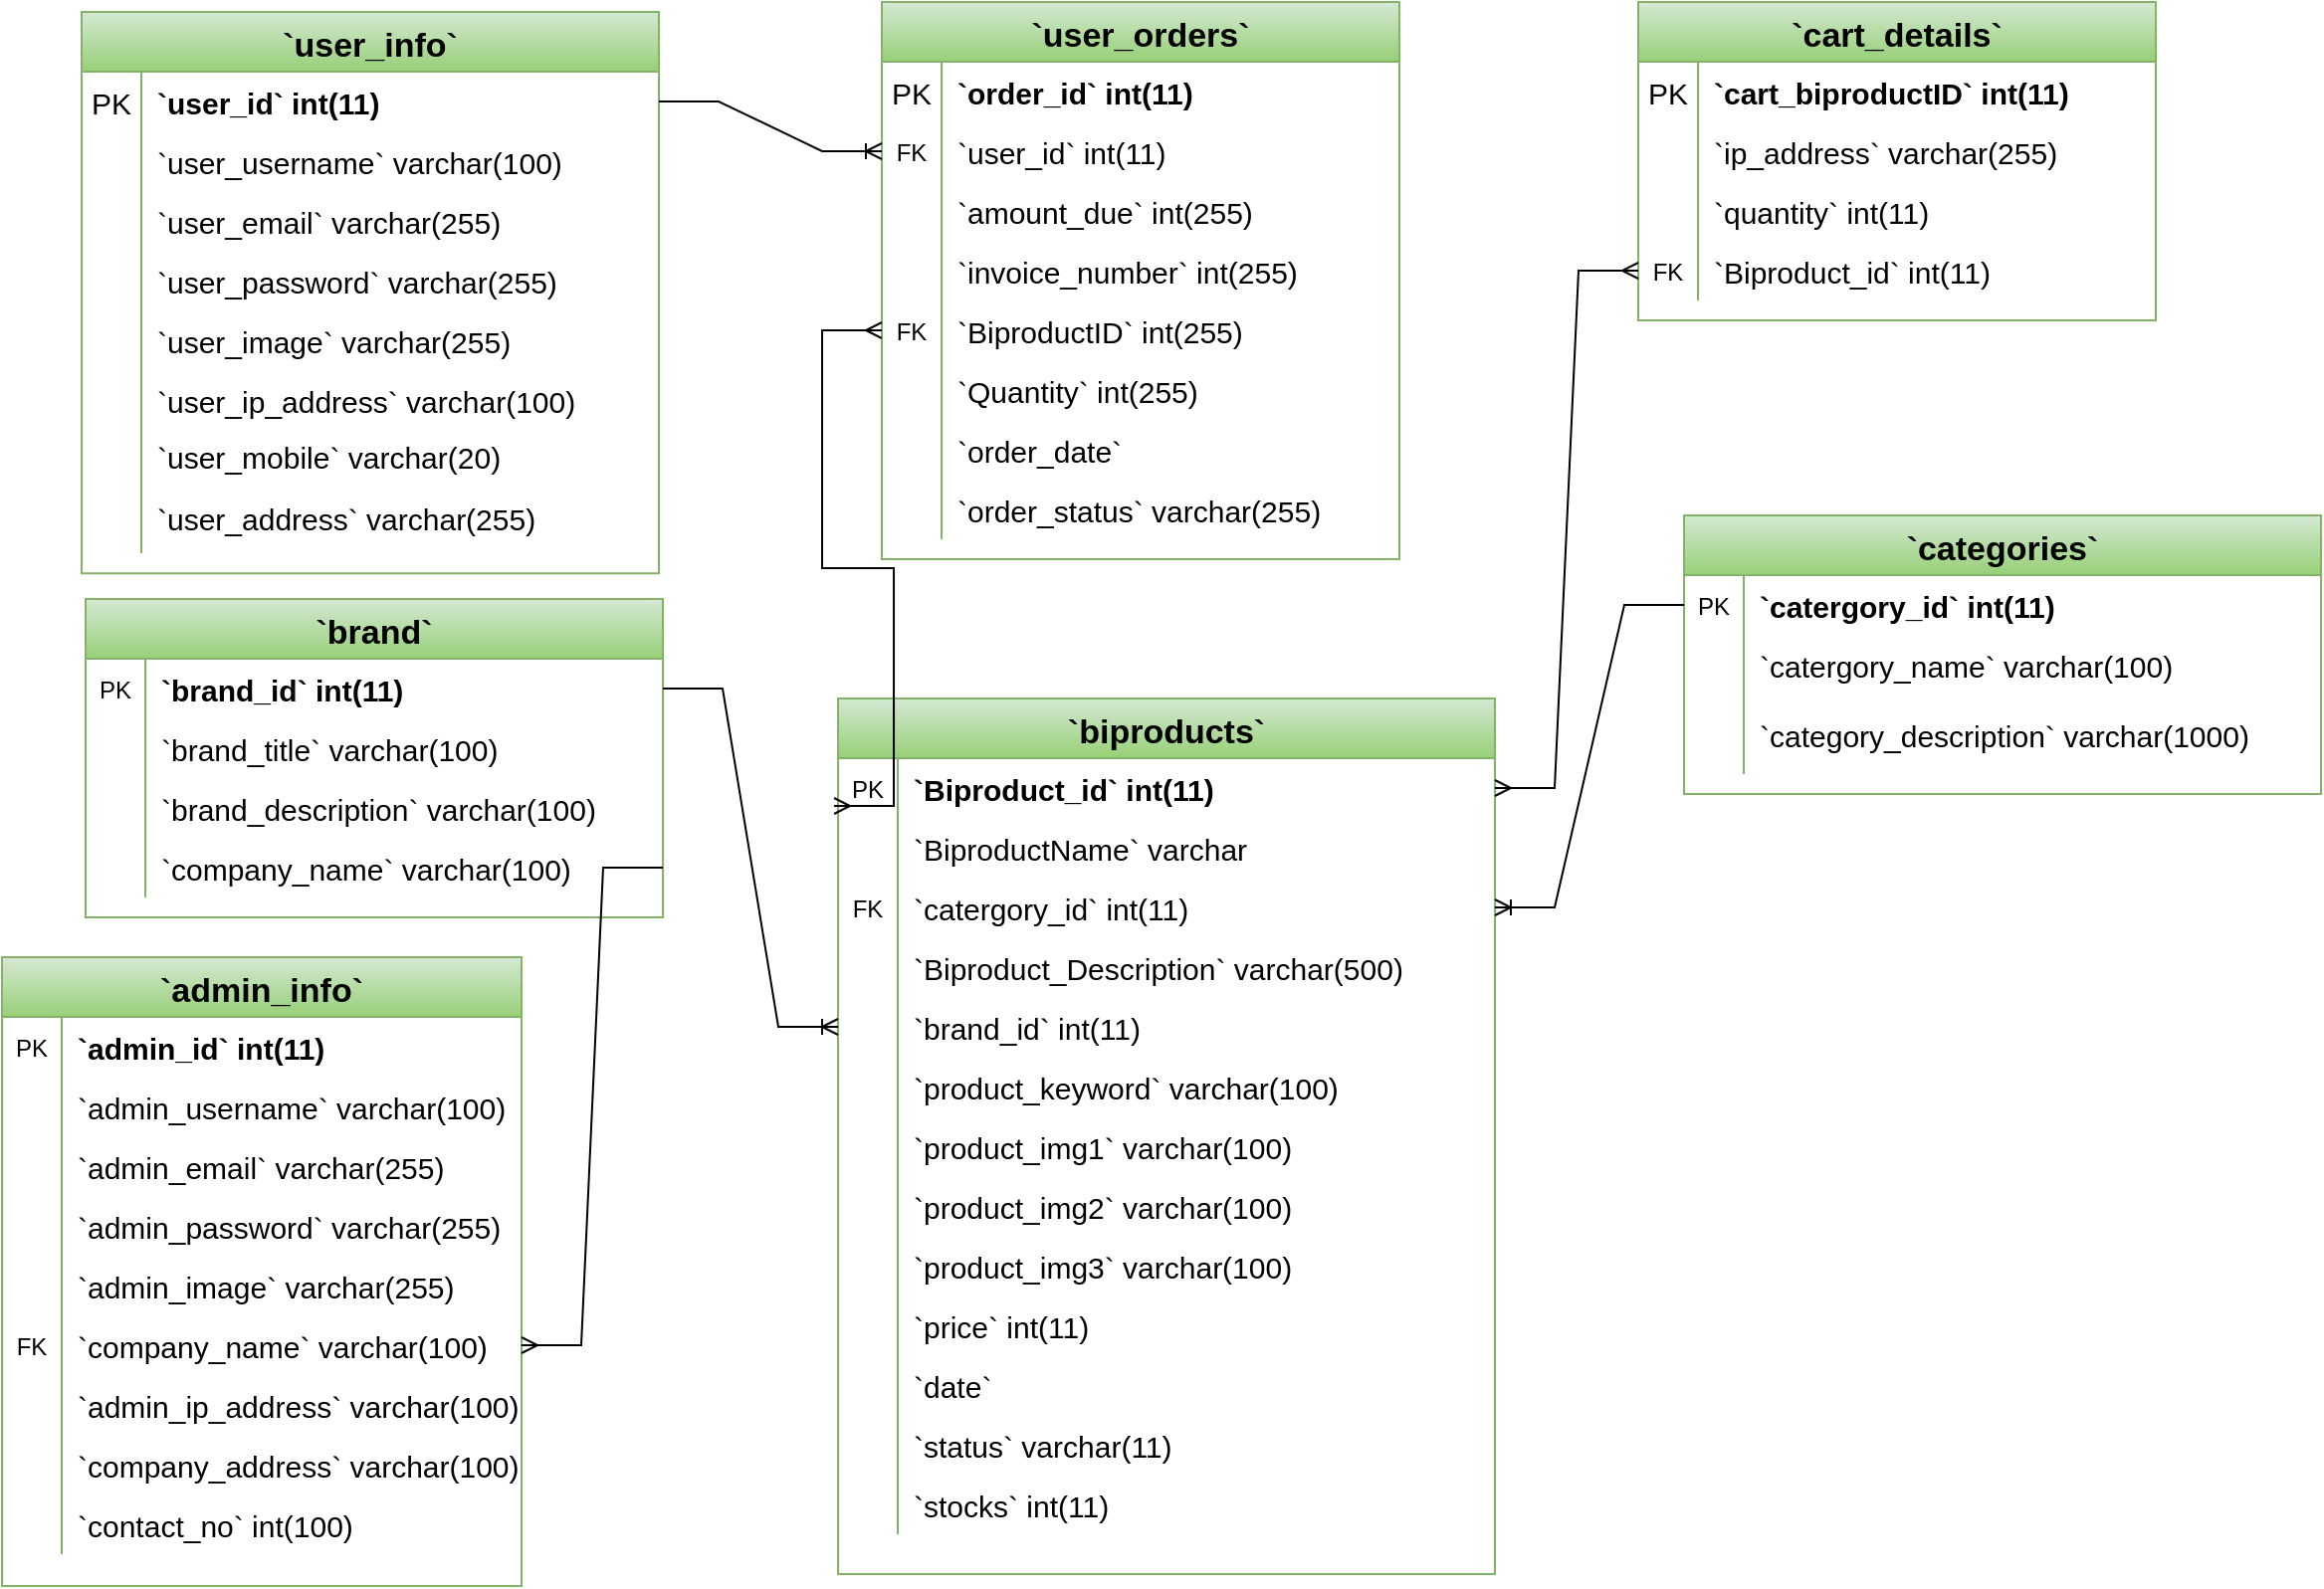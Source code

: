 <mxfile version="20.5.3" type="github" pages="3">
  <diagram id="FEU4AJqX6Oke4rKe7dPN" name="Page-1">
    <mxGraphModel dx="4722" dy="800" grid="0" gridSize="10" guides="1" tooltips="1" connect="1" arrows="1" fold="1" page="1" pageScale="1" pageWidth="3300" pageHeight="4681" math="0" shadow="0">
      <root>
        <mxCell id="0" />
        <mxCell id="1" parent="0" />
        <mxCell id="LU6wFYiVYD26gbTwDMBR-1" value="`admin_info`" style="shape=table;startSize=30;container=1;collapsible=1;childLayout=tableLayout;fixedRows=1;rowLines=0;fontStyle=1;align=center;resizeLast=1;fillColor=#d5e8d4;strokeColor=#82b366;fillStyle=auto;fontSize=17;gradientColor=#97d077;" parent="1" vertex="1">
          <mxGeometry x="-462" y="580" width="261" height="316" as="geometry">
            <mxRectangle x="-360" y="105" width="110" height="30" as="alternateBounds" />
          </mxGeometry>
        </mxCell>
        <mxCell id="LU6wFYiVYD26gbTwDMBR-2" value="" style="shape=tableRow;horizontal=0;startSize=0;swimlaneHead=0;swimlaneBody=0;fillColor=none;collapsible=0;dropTarget=0;points=[[0,0.5],[1,0.5]];portConstraint=eastwest;top=0;left=0;right=0;bottom=0;" parent="LU6wFYiVYD26gbTwDMBR-1" vertex="1">
          <mxGeometry y="30" width="261" height="30" as="geometry" />
        </mxCell>
        <mxCell id="LU6wFYiVYD26gbTwDMBR-3" value="PK" style="shape=partialRectangle;overflow=hidden;connectable=0;fillColor=none;top=0;left=0;bottom=0;right=0;" parent="LU6wFYiVYD26gbTwDMBR-2" vertex="1">
          <mxGeometry width="30" height="30" as="geometry">
            <mxRectangle width="30" height="30" as="alternateBounds" />
          </mxGeometry>
        </mxCell>
        <mxCell id="LU6wFYiVYD26gbTwDMBR-4" value="`admin_id` int(11) " style="shape=partialRectangle;overflow=hidden;connectable=0;fillColor=none;align=left;top=0;left=0;bottom=0;right=0;spacingLeft=6;fontStyle=1;fontSize=15;" parent="LU6wFYiVYD26gbTwDMBR-2" vertex="1">
          <mxGeometry x="30" width="231" height="30" as="geometry">
            <mxRectangle width="231" height="30" as="alternateBounds" />
          </mxGeometry>
        </mxCell>
        <mxCell id="LU6wFYiVYD26gbTwDMBR-5" value="" style="shape=tableRow;horizontal=0;startSize=0;swimlaneHead=0;swimlaneBody=0;fillColor=none;collapsible=0;dropTarget=0;points=[[0,0.5],[1,0.5]];portConstraint=eastwest;top=0;left=0;right=0;bottom=0;" parent="LU6wFYiVYD26gbTwDMBR-1" vertex="1">
          <mxGeometry y="60" width="261" height="30" as="geometry" />
        </mxCell>
        <mxCell id="LU6wFYiVYD26gbTwDMBR-6" value="" style="shape=partialRectangle;overflow=hidden;connectable=0;fillColor=none;top=0;left=0;bottom=0;right=0;" parent="LU6wFYiVYD26gbTwDMBR-5" vertex="1">
          <mxGeometry width="30" height="30" as="geometry">
            <mxRectangle width="30" height="30" as="alternateBounds" />
          </mxGeometry>
        </mxCell>
        <mxCell id="LU6wFYiVYD26gbTwDMBR-7" value="`admin_username` varchar(100) " style="shape=partialRectangle;overflow=hidden;connectable=0;fillColor=none;align=left;top=0;left=0;bottom=0;right=0;spacingLeft=6;fontSize=15;" parent="LU6wFYiVYD26gbTwDMBR-5" vertex="1">
          <mxGeometry x="30" width="231" height="30" as="geometry">
            <mxRectangle width="231" height="30" as="alternateBounds" />
          </mxGeometry>
        </mxCell>
        <mxCell id="LU6wFYiVYD26gbTwDMBR-8" value="" style="shape=tableRow;horizontal=0;startSize=0;swimlaneHead=0;swimlaneBody=0;fillColor=none;collapsible=0;dropTarget=0;points=[[0,0.5],[1,0.5]];portConstraint=eastwest;top=0;left=0;right=0;bottom=0;" parent="LU6wFYiVYD26gbTwDMBR-1" vertex="1">
          <mxGeometry y="90" width="261" height="30" as="geometry" />
        </mxCell>
        <mxCell id="LU6wFYiVYD26gbTwDMBR-9" value="" style="shape=partialRectangle;overflow=hidden;connectable=0;fillColor=none;top=0;left=0;bottom=0;right=0;" parent="LU6wFYiVYD26gbTwDMBR-8" vertex="1">
          <mxGeometry width="30" height="30" as="geometry">
            <mxRectangle width="30" height="30" as="alternateBounds" />
          </mxGeometry>
        </mxCell>
        <mxCell id="LU6wFYiVYD26gbTwDMBR-10" value="`admin_email` varchar(255) " style="shape=partialRectangle;overflow=hidden;connectable=0;fillColor=none;align=left;top=0;left=0;bottom=0;right=0;spacingLeft=6;fontSize=15;" parent="LU6wFYiVYD26gbTwDMBR-8" vertex="1">
          <mxGeometry x="30" width="231" height="30" as="geometry">
            <mxRectangle width="231" height="30" as="alternateBounds" />
          </mxGeometry>
        </mxCell>
        <mxCell id="LU6wFYiVYD26gbTwDMBR-11" value="" style="shape=tableRow;horizontal=0;startSize=0;swimlaneHead=0;swimlaneBody=0;fillColor=none;collapsible=0;dropTarget=0;points=[[0,0.5],[1,0.5]];portConstraint=eastwest;top=0;left=0;right=0;bottom=0;" parent="LU6wFYiVYD26gbTwDMBR-1" vertex="1">
          <mxGeometry y="120" width="261" height="30" as="geometry" />
        </mxCell>
        <mxCell id="LU6wFYiVYD26gbTwDMBR-12" value="" style="shape=partialRectangle;overflow=hidden;connectable=0;fillColor=none;top=0;left=0;bottom=0;right=0;" parent="LU6wFYiVYD26gbTwDMBR-11" vertex="1">
          <mxGeometry width="30" height="30" as="geometry">
            <mxRectangle width="30" height="30" as="alternateBounds" />
          </mxGeometry>
        </mxCell>
        <mxCell id="LU6wFYiVYD26gbTwDMBR-13" value="`admin_password` varchar(255) " style="shape=partialRectangle;overflow=hidden;connectable=0;fillColor=none;align=left;top=0;left=0;bottom=0;right=0;spacingLeft=6;fontSize=15;" parent="LU6wFYiVYD26gbTwDMBR-11" vertex="1">
          <mxGeometry x="30" width="231" height="30" as="geometry">
            <mxRectangle width="231" height="30" as="alternateBounds" />
          </mxGeometry>
        </mxCell>
        <mxCell id="LU6wFYiVYD26gbTwDMBR-14" value="" style="shape=tableRow;horizontal=0;startSize=0;swimlaneHead=0;swimlaneBody=0;fillColor=none;collapsible=0;dropTarget=0;points=[[0,0.5],[1,0.5]];portConstraint=eastwest;top=0;left=0;right=0;bottom=0;" parent="LU6wFYiVYD26gbTwDMBR-1" vertex="1">
          <mxGeometry y="150" width="261" height="30" as="geometry" />
        </mxCell>
        <mxCell id="LU6wFYiVYD26gbTwDMBR-15" value="" style="shape=partialRectangle;overflow=hidden;connectable=0;fillColor=none;top=0;left=0;bottom=0;right=0;" parent="LU6wFYiVYD26gbTwDMBR-14" vertex="1">
          <mxGeometry width="30" height="30" as="geometry">
            <mxRectangle width="30" height="30" as="alternateBounds" />
          </mxGeometry>
        </mxCell>
        <mxCell id="LU6wFYiVYD26gbTwDMBR-16" value="`admin_image` varchar(255) " style="shape=partialRectangle;overflow=hidden;connectable=0;fillColor=none;align=left;top=0;left=0;bottom=0;right=0;spacingLeft=6;fontSize=15;" parent="LU6wFYiVYD26gbTwDMBR-14" vertex="1">
          <mxGeometry x="30" width="231" height="30" as="geometry">
            <mxRectangle width="231" height="30" as="alternateBounds" />
          </mxGeometry>
        </mxCell>
        <mxCell id="LU6wFYiVYD26gbTwDMBR-20" value="" style="shape=tableRow;horizontal=0;startSize=0;swimlaneHead=0;swimlaneBody=0;fillColor=none;collapsible=0;dropTarget=0;points=[[0,0.5],[1,0.5]];portConstraint=eastwest;top=0;left=0;right=0;bottom=0;" parent="LU6wFYiVYD26gbTwDMBR-1" vertex="1">
          <mxGeometry y="180" width="261" height="30" as="geometry" />
        </mxCell>
        <mxCell id="LU6wFYiVYD26gbTwDMBR-21" value="FK" style="shape=partialRectangle;overflow=hidden;connectable=0;fillColor=none;top=0;left=0;bottom=0;right=0;" parent="LU6wFYiVYD26gbTwDMBR-20" vertex="1">
          <mxGeometry width="30" height="30" as="geometry">
            <mxRectangle width="30" height="30" as="alternateBounds" />
          </mxGeometry>
        </mxCell>
        <mxCell id="LU6wFYiVYD26gbTwDMBR-22" value="`company_name` varchar(100) " style="shape=partialRectangle;overflow=hidden;connectable=0;fillColor=none;align=left;top=0;left=0;bottom=0;right=0;spacingLeft=6;fontSize=15;" parent="LU6wFYiVYD26gbTwDMBR-20" vertex="1">
          <mxGeometry x="30" width="231" height="30" as="geometry">
            <mxRectangle width="231" height="30" as="alternateBounds" />
          </mxGeometry>
        </mxCell>
        <mxCell id="LU6wFYiVYD26gbTwDMBR-17" value="" style="shape=tableRow;horizontal=0;startSize=0;swimlaneHead=0;swimlaneBody=0;fillColor=none;collapsible=0;dropTarget=0;points=[[0,0.5],[1,0.5]];portConstraint=eastwest;top=0;left=0;right=0;bottom=0;" parent="LU6wFYiVYD26gbTwDMBR-1" vertex="1">
          <mxGeometry y="210" width="261" height="30" as="geometry" />
        </mxCell>
        <mxCell id="LU6wFYiVYD26gbTwDMBR-18" value="" style="shape=partialRectangle;overflow=hidden;connectable=0;fillColor=none;top=0;left=0;bottom=0;right=0;" parent="LU6wFYiVYD26gbTwDMBR-17" vertex="1">
          <mxGeometry width="30" height="30" as="geometry">
            <mxRectangle width="30" height="30" as="alternateBounds" />
          </mxGeometry>
        </mxCell>
        <mxCell id="LU6wFYiVYD26gbTwDMBR-19" value="`admin_ip_address` varchar(100) " style="shape=partialRectangle;overflow=hidden;connectable=0;fillColor=none;align=left;top=0;left=0;bottom=0;right=0;spacingLeft=6;fontSize=15;" parent="LU6wFYiVYD26gbTwDMBR-17" vertex="1">
          <mxGeometry x="30" width="231" height="30" as="geometry">
            <mxRectangle width="231" height="30" as="alternateBounds" />
          </mxGeometry>
        </mxCell>
        <mxCell id="LU6wFYiVYD26gbTwDMBR-23" value="" style="shape=tableRow;horizontal=0;startSize=0;swimlaneHead=0;swimlaneBody=0;fillColor=none;collapsible=0;dropTarget=0;points=[[0,0.5],[1,0.5]];portConstraint=eastwest;top=0;left=0;right=0;bottom=0;" parent="LU6wFYiVYD26gbTwDMBR-1" vertex="1">
          <mxGeometry y="240" width="261" height="30" as="geometry" />
        </mxCell>
        <mxCell id="LU6wFYiVYD26gbTwDMBR-24" value="" style="shape=partialRectangle;overflow=hidden;connectable=0;fillColor=none;top=0;left=0;bottom=0;right=0;" parent="LU6wFYiVYD26gbTwDMBR-23" vertex="1">
          <mxGeometry width="30" height="30" as="geometry">
            <mxRectangle width="30" height="30" as="alternateBounds" />
          </mxGeometry>
        </mxCell>
        <mxCell id="LU6wFYiVYD26gbTwDMBR-25" value="`company_address` varchar(100) " style="shape=partialRectangle;overflow=hidden;connectable=0;fillColor=none;align=left;top=0;left=0;bottom=0;right=0;spacingLeft=6;fontSize=15;" parent="LU6wFYiVYD26gbTwDMBR-23" vertex="1">
          <mxGeometry x="30" width="231" height="30" as="geometry">
            <mxRectangle width="231" height="30" as="alternateBounds" />
          </mxGeometry>
        </mxCell>
        <mxCell id="LU6wFYiVYD26gbTwDMBR-26" value="" style="shape=tableRow;horizontal=0;startSize=0;swimlaneHead=0;swimlaneBody=0;fillColor=none;collapsible=0;dropTarget=0;points=[[0,0.5],[1,0.5]];portConstraint=eastwest;top=0;left=0;right=0;bottom=0;" parent="LU6wFYiVYD26gbTwDMBR-1" vertex="1">
          <mxGeometry y="270" width="261" height="30" as="geometry" />
        </mxCell>
        <mxCell id="LU6wFYiVYD26gbTwDMBR-27" value="" style="shape=partialRectangle;overflow=hidden;connectable=0;fillColor=none;top=0;left=0;bottom=0;right=0;" parent="LU6wFYiVYD26gbTwDMBR-26" vertex="1">
          <mxGeometry width="30" height="30" as="geometry">
            <mxRectangle width="30" height="30" as="alternateBounds" />
          </mxGeometry>
        </mxCell>
        <mxCell id="LU6wFYiVYD26gbTwDMBR-28" value="`contact_no` int(100) " style="shape=partialRectangle;overflow=hidden;connectable=0;fillColor=none;align=left;top=0;left=0;bottom=0;right=0;spacingLeft=6;fontSize=15;" parent="LU6wFYiVYD26gbTwDMBR-26" vertex="1">
          <mxGeometry x="30" width="231" height="30" as="geometry">
            <mxRectangle width="231" height="30" as="alternateBounds" />
          </mxGeometry>
        </mxCell>
        <mxCell id="LU6wFYiVYD26gbTwDMBR-29" value="`biproducts`" style="shape=table;startSize=30;container=1;collapsible=1;childLayout=tableLayout;fixedRows=1;rowLines=0;fontStyle=1;align=center;resizeLast=1;fillColor=#d5e8d4;strokeColor=#82b366;fontSize=17;gradientColor=#97d077;" parent="1" vertex="1">
          <mxGeometry x="-42" y="450" width="330" height="440" as="geometry" />
        </mxCell>
        <mxCell id="LU6wFYiVYD26gbTwDMBR-30" value="" style="shape=tableRow;horizontal=0;startSize=0;swimlaneHead=0;swimlaneBody=0;fillColor=none;collapsible=0;dropTarget=0;points=[[0,0.5],[1,0.5]];portConstraint=eastwest;top=0;left=0;right=0;bottom=0;" parent="LU6wFYiVYD26gbTwDMBR-29" vertex="1">
          <mxGeometry y="30" width="330" height="30" as="geometry" />
        </mxCell>
        <mxCell id="LU6wFYiVYD26gbTwDMBR-31" value="PK" style="shape=partialRectangle;overflow=hidden;connectable=0;fillColor=none;top=0;left=0;bottom=0;right=0;" parent="LU6wFYiVYD26gbTwDMBR-30" vertex="1">
          <mxGeometry width="30" height="30" as="geometry">
            <mxRectangle width="30" height="30" as="alternateBounds" />
          </mxGeometry>
        </mxCell>
        <mxCell id="LU6wFYiVYD26gbTwDMBR-32" value="`Biproduct_id` int(11) " style="shape=partialRectangle;overflow=hidden;connectable=0;fillColor=none;align=left;top=0;left=0;bottom=0;right=0;spacingLeft=6;fontStyle=1;fontSize=15;" parent="LU6wFYiVYD26gbTwDMBR-30" vertex="1">
          <mxGeometry x="30" width="300" height="30" as="geometry">
            <mxRectangle width="300" height="30" as="alternateBounds" />
          </mxGeometry>
        </mxCell>
        <mxCell id="LU6wFYiVYD26gbTwDMBR-33" value="" style="shape=tableRow;horizontal=0;startSize=0;swimlaneHead=0;swimlaneBody=0;fillColor=none;collapsible=0;dropTarget=0;points=[[0,0.5],[1,0.5]];portConstraint=eastwest;top=0;left=0;right=0;bottom=0;" parent="LU6wFYiVYD26gbTwDMBR-29" vertex="1">
          <mxGeometry y="60" width="330" height="30" as="geometry" />
        </mxCell>
        <mxCell id="LU6wFYiVYD26gbTwDMBR-34" value="" style="shape=partialRectangle;overflow=hidden;connectable=0;fillColor=none;top=0;left=0;bottom=0;right=0;" parent="LU6wFYiVYD26gbTwDMBR-33" vertex="1">
          <mxGeometry width="30" height="30" as="geometry">
            <mxRectangle width="30" height="30" as="alternateBounds" />
          </mxGeometry>
        </mxCell>
        <mxCell id="LU6wFYiVYD26gbTwDMBR-35" value="`BiproductName` varchar" style="shape=partialRectangle;overflow=hidden;connectable=0;fillColor=none;align=left;top=0;left=0;bottom=0;right=0;spacingLeft=6;fontSize=15;" parent="LU6wFYiVYD26gbTwDMBR-33" vertex="1">
          <mxGeometry x="30" width="300" height="30" as="geometry">
            <mxRectangle width="300" height="30" as="alternateBounds" />
          </mxGeometry>
        </mxCell>
        <mxCell id="LU6wFYiVYD26gbTwDMBR-36" value="" style="shape=tableRow;horizontal=0;startSize=0;swimlaneHead=0;swimlaneBody=0;fillColor=none;collapsible=0;dropTarget=0;points=[[0,0.5],[1,0.5]];portConstraint=eastwest;top=0;left=0;right=0;bottom=0;" parent="LU6wFYiVYD26gbTwDMBR-29" vertex="1">
          <mxGeometry y="90" width="330" height="30" as="geometry" />
        </mxCell>
        <mxCell id="LU6wFYiVYD26gbTwDMBR-37" value="FK" style="shape=partialRectangle;overflow=hidden;connectable=0;fillColor=none;top=0;left=0;bottom=0;right=0;" parent="LU6wFYiVYD26gbTwDMBR-36" vertex="1">
          <mxGeometry width="30" height="30" as="geometry">
            <mxRectangle width="30" height="30" as="alternateBounds" />
          </mxGeometry>
        </mxCell>
        <mxCell id="LU6wFYiVYD26gbTwDMBR-38" value="`catergory_id` int(11) " style="shape=partialRectangle;overflow=hidden;connectable=0;fillColor=none;align=left;top=0;left=0;bottom=0;right=0;spacingLeft=6;fontSize=15;" parent="LU6wFYiVYD26gbTwDMBR-36" vertex="1">
          <mxGeometry x="30" width="300" height="30" as="geometry">
            <mxRectangle width="300" height="30" as="alternateBounds" />
          </mxGeometry>
        </mxCell>
        <mxCell id="LU6wFYiVYD26gbTwDMBR-39" value="" style="shape=tableRow;horizontal=0;startSize=0;swimlaneHead=0;swimlaneBody=0;fillColor=none;collapsible=0;dropTarget=0;points=[[0,0.5],[1,0.5]];portConstraint=eastwest;top=0;left=0;right=0;bottom=0;" parent="LU6wFYiVYD26gbTwDMBR-29" vertex="1">
          <mxGeometry y="120" width="330" height="30" as="geometry" />
        </mxCell>
        <mxCell id="LU6wFYiVYD26gbTwDMBR-40" value="" style="shape=partialRectangle;overflow=hidden;connectable=0;fillColor=none;top=0;left=0;bottom=0;right=0;" parent="LU6wFYiVYD26gbTwDMBR-39" vertex="1">
          <mxGeometry width="30" height="30" as="geometry">
            <mxRectangle width="30" height="30" as="alternateBounds" />
          </mxGeometry>
        </mxCell>
        <mxCell id="LU6wFYiVYD26gbTwDMBR-41" value="`Biproduct_Description` varchar(500) " style="shape=partialRectangle;overflow=hidden;connectable=0;fillColor=none;align=left;top=0;left=0;bottom=0;right=0;spacingLeft=6;fontSize=15;" parent="LU6wFYiVYD26gbTwDMBR-39" vertex="1">
          <mxGeometry x="30" width="300" height="30" as="geometry">
            <mxRectangle width="300" height="30" as="alternateBounds" />
          </mxGeometry>
        </mxCell>
        <mxCell id="LU6wFYiVYD26gbTwDMBR-42" value="" style="shape=tableRow;horizontal=0;startSize=0;swimlaneHead=0;swimlaneBody=0;fillColor=none;collapsible=0;dropTarget=0;points=[[0,0.5],[1,0.5]];portConstraint=eastwest;top=0;left=0;right=0;bottom=0;" parent="LU6wFYiVYD26gbTwDMBR-29" vertex="1">
          <mxGeometry y="150" width="330" height="30" as="geometry" />
        </mxCell>
        <mxCell id="LU6wFYiVYD26gbTwDMBR-43" value="" style="shape=partialRectangle;overflow=hidden;connectable=0;fillColor=none;top=0;left=0;bottom=0;right=0;" parent="LU6wFYiVYD26gbTwDMBR-42" vertex="1">
          <mxGeometry width="30" height="30" as="geometry">
            <mxRectangle width="30" height="30" as="alternateBounds" />
          </mxGeometry>
        </mxCell>
        <mxCell id="LU6wFYiVYD26gbTwDMBR-44" value="`brand_id` int(11)" style="shape=partialRectangle;overflow=hidden;connectable=0;fillColor=none;align=left;top=0;left=0;bottom=0;right=0;spacingLeft=6;fontSize=15;" parent="LU6wFYiVYD26gbTwDMBR-42" vertex="1">
          <mxGeometry x="30" width="300" height="30" as="geometry">
            <mxRectangle width="300" height="30" as="alternateBounds" />
          </mxGeometry>
        </mxCell>
        <mxCell id="LU6wFYiVYD26gbTwDMBR-45" value="" style="shape=tableRow;horizontal=0;startSize=0;swimlaneHead=0;swimlaneBody=0;fillColor=none;collapsible=0;dropTarget=0;points=[[0,0.5],[1,0.5]];portConstraint=eastwest;top=0;left=0;right=0;bottom=0;" parent="LU6wFYiVYD26gbTwDMBR-29" vertex="1">
          <mxGeometry y="180" width="330" height="30" as="geometry" />
        </mxCell>
        <mxCell id="LU6wFYiVYD26gbTwDMBR-46" value="" style="shape=partialRectangle;overflow=hidden;connectable=0;fillColor=none;top=0;left=0;bottom=0;right=0;" parent="LU6wFYiVYD26gbTwDMBR-45" vertex="1">
          <mxGeometry width="30" height="30" as="geometry">
            <mxRectangle width="30" height="30" as="alternateBounds" />
          </mxGeometry>
        </mxCell>
        <mxCell id="LU6wFYiVYD26gbTwDMBR-47" value="`product_keyword` varchar(100) " style="shape=partialRectangle;overflow=hidden;connectable=0;fillColor=none;align=left;top=0;left=0;bottom=0;right=0;spacingLeft=6;fontSize=15;" parent="LU6wFYiVYD26gbTwDMBR-45" vertex="1">
          <mxGeometry x="30" width="300" height="30" as="geometry">
            <mxRectangle width="300" height="30" as="alternateBounds" />
          </mxGeometry>
        </mxCell>
        <mxCell id="LU6wFYiVYD26gbTwDMBR-48" value="" style="shape=tableRow;horizontal=0;startSize=0;swimlaneHead=0;swimlaneBody=0;fillColor=none;collapsible=0;dropTarget=0;points=[[0,0.5],[1,0.5]];portConstraint=eastwest;top=0;left=0;right=0;bottom=0;" parent="LU6wFYiVYD26gbTwDMBR-29" vertex="1">
          <mxGeometry y="210" width="330" height="30" as="geometry" />
        </mxCell>
        <mxCell id="LU6wFYiVYD26gbTwDMBR-49" value="" style="shape=partialRectangle;overflow=hidden;connectable=0;fillColor=none;top=0;left=0;bottom=0;right=0;" parent="LU6wFYiVYD26gbTwDMBR-48" vertex="1">
          <mxGeometry width="30" height="30" as="geometry">
            <mxRectangle width="30" height="30" as="alternateBounds" />
          </mxGeometry>
        </mxCell>
        <mxCell id="LU6wFYiVYD26gbTwDMBR-50" value="`product_img1` varchar(100) " style="shape=partialRectangle;overflow=hidden;connectable=0;fillColor=none;align=left;top=0;left=0;bottom=0;right=0;spacingLeft=6;fontSize=15;" parent="LU6wFYiVYD26gbTwDMBR-48" vertex="1">
          <mxGeometry x="30" width="300" height="30" as="geometry">
            <mxRectangle width="300" height="30" as="alternateBounds" />
          </mxGeometry>
        </mxCell>
        <mxCell id="LU6wFYiVYD26gbTwDMBR-51" value="" style="shape=tableRow;horizontal=0;startSize=0;swimlaneHead=0;swimlaneBody=0;fillColor=none;collapsible=0;dropTarget=0;points=[[0,0.5],[1,0.5]];portConstraint=eastwest;top=0;left=0;right=0;bottom=0;" parent="LU6wFYiVYD26gbTwDMBR-29" vertex="1">
          <mxGeometry y="240" width="330" height="30" as="geometry" />
        </mxCell>
        <mxCell id="LU6wFYiVYD26gbTwDMBR-52" value="" style="shape=partialRectangle;overflow=hidden;connectable=0;fillColor=none;top=0;left=0;bottom=0;right=0;" parent="LU6wFYiVYD26gbTwDMBR-51" vertex="1">
          <mxGeometry width="30" height="30" as="geometry">
            <mxRectangle width="30" height="30" as="alternateBounds" />
          </mxGeometry>
        </mxCell>
        <mxCell id="LU6wFYiVYD26gbTwDMBR-53" value="`product_img2` varchar(100) " style="shape=partialRectangle;overflow=hidden;connectable=0;fillColor=none;align=left;top=0;left=0;bottom=0;right=0;spacingLeft=6;fontSize=15;" parent="LU6wFYiVYD26gbTwDMBR-51" vertex="1">
          <mxGeometry x="30" width="300" height="30" as="geometry">
            <mxRectangle width="300" height="30" as="alternateBounds" />
          </mxGeometry>
        </mxCell>
        <mxCell id="LU6wFYiVYD26gbTwDMBR-54" value="" style="shape=tableRow;horizontal=0;startSize=0;swimlaneHead=0;swimlaneBody=0;fillColor=none;collapsible=0;dropTarget=0;points=[[0,0.5],[1,0.5]];portConstraint=eastwest;top=0;left=0;right=0;bottom=0;" parent="LU6wFYiVYD26gbTwDMBR-29" vertex="1">
          <mxGeometry y="270" width="330" height="30" as="geometry" />
        </mxCell>
        <mxCell id="LU6wFYiVYD26gbTwDMBR-55" value="" style="shape=partialRectangle;overflow=hidden;connectable=0;fillColor=none;top=0;left=0;bottom=0;right=0;" parent="LU6wFYiVYD26gbTwDMBR-54" vertex="1">
          <mxGeometry width="30" height="30" as="geometry">
            <mxRectangle width="30" height="30" as="alternateBounds" />
          </mxGeometry>
        </mxCell>
        <mxCell id="LU6wFYiVYD26gbTwDMBR-56" value="`product_img3` varchar(100) " style="shape=partialRectangle;overflow=hidden;connectable=0;fillColor=none;align=left;top=0;left=0;bottom=0;right=0;spacingLeft=6;fontSize=15;" parent="LU6wFYiVYD26gbTwDMBR-54" vertex="1">
          <mxGeometry x="30" width="300" height="30" as="geometry">
            <mxRectangle width="300" height="30" as="alternateBounds" />
          </mxGeometry>
        </mxCell>
        <mxCell id="LU6wFYiVYD26gbTwDMBR-57" value="" style="shape=tableRow;horizontal=0;startSize=0;swimlaneHead=0;swimlaneBody=0;fillColor=none;collapsible=0;dropTarget=0;points=[[0,0.5],[1,0.5]];portConstraint=eastwest;top=0;left=0;right=0;bottom=0;" parent="LU6wFYiVYD26gbTwDMBR-29" vertex="1">
          <mxGeometry y="300" width="330" height="30" as="geometry" />
        </mxCell>
        <mxCell id="LU6wFYiVYD26gbTwDMBR-58" value="" style="shape=partialRectangle;overflow=hidden;connectable=0;fillColor=none;top=0;left=0;bottom=0;right=0;" parent="LU6wFYiVYD26gbTwDMBR-57" vertex="1">
          <mxGeometry width="30" height="30" as="geometry">
            <mxRectangle width="30" height="30" as="alternateBounds" />
          </mxGeometry>
        </mxCell>
        <mxCell id="LU6wFYiVYD26gbTwDMBR-59" value="`price` int(11) " style="shape=partialRectangle;overflow=hidden;connectable=0;fillColor=none;align=left;top=0;left=0;bottom=0;right=0;spacingLeft=6;fontSize=15;" parent="LU6wFYiVYD26gbTwDMBR-57" vertex="1">
          <mxGeometry x="30" width="300" height="30" as="geometry">
            <mxRectangle width="300" height="30" as="alternateBounds" />
          </mxGeometry>
        </mxCell>
        <mxCell id="LU6wFYiVYD26gbTwDMBR-60" value="" style="shape=tableRow;horizontal=0;startSize=0;swimlaneHead=0;swimlaneBody=0;fillColor=none;collapsible=0;dropTarget=0;points=[[0,0.5],[1,0.5]];portConstraint=eastwest;top=0;left=0;right=0;bottom=0;" parent="LU6wFYiVYD26gbTwDMBR-29" vertex="1">
          <mxGeometry y="330" width="330" height="30" as="geometry" />
        </mxCell>
        <mxCell id="LU6wFYiVYD26gbTwDMBR-61" value="" style="shape=partialRectangle;overflow=hidden;connectable=0;fillColor=none;top=0;left=0;bottom=0;right=0;" parent="LU6wFYiVYD26gbTwDMBR-60" vertex="1">
          <mxGeometry width="30" height="30" as="geometry">
            <mxRectangle width="30" height="30" as="alternateBounds" />
          </mxGeometry>
        </mxCell>
        <mxCell id="LU6wFYiVYD26gbTwDMBR-62" value="`date` " style="shape=partialRectangle;overflow=hidden;connectable=0;fillColor=none;align=left;top=0;left=0;bottom=0;right=0;spacingLeft=6;fontSize=15;" parent="LU6wFYiVYD26gbTwDMBR-60" vertex="1">
          <mxGeometry x="30" width="300" height="30" as="geometry">
            <mxRectangle width="300" height="30" as="alternateBounds" />
          </mxGeometry>
        </mxCell>
        <mxCell id="LU6wFYiVYD26gbTwDMBR-63" value="" style="shape=tableRow;horizontal=0;startSize=0;swimlaneHead=0;swimlaneBody=0;fillColor=none;collapsible=0;dropTarget=0;points=[[0,0.5],[1,0.5]];portConstraint=eastwest;top=0;left=0;right=0;bottom=0;" parent="LU6wFYiVYD26gbTwDMBR-29" vertex="1">
          <mxGeometry y="360" width="330" height="30" as="geometry" />
        </mxCell>
        <mxCell id="LU6wFYiVYD26gbTwDMBR-64" value="" style="shape=partialRectangle;overflow=hidden;connectable=0;fillColor=none;top=0;left=0;bottom=0;right=0;" parent="LU6wFYiVYD26gbTwDMBR-63" vertex="1">
          <mxGeometry width="30" height="30" as="geometry">
            <mxRectangle width="30" height="30" as="alternateBounds" />
          </mxGeometry>
        </mxCell>
        <mxCell id="LU6wFYiVYD26gbTwDMBR-65" value="`status` varchar(11)" style="shape=partialRectangle;overflow=hidden;connectable=0;fillColor=none;align=left;top=0;left=0;bottom=0;right=0;spacingLeft=6;fontSize=15;" parent="LU6wFYiVYD26gbTwDMBR-63" vertex="1">
          <mxGeometry x="30" width="300" height="30" as="geometry">
            <mxRectangle width="300" height="30" as="alternateBounds" />
          </mxGeometry>
        </mxCell>
        <mxCell id="LU6wFYiVYD26gbTwDMBR-66" value="" style="shape=tableRow;horizontal=0;startSize=0;swimlaneHead=0;swimlaneBody=0;fillColor=none;collapsible=0;dropTarget=0;points=[[0,0.5],[1,0.5]];portConstraint=eastwest;top=0;left=0;right=0;bottom=0;" parent="LU6wFYiVYD26gbTwDMBR-29" vertex="1">
          <mxGeometry y="390" width="330" height="30" as="geometry" />
        </mxCell>
        <mxCell id="LU6wFYiVYD26gbTwDMBR-67" value="" style="shape=partialRectangle;overflow=hidden;connectable=0;fillColor=none;top=0;left=0;bottom=0;right=0;" parent="LU6wFYiVYD26gbTwDMBR-66" vertex="1">
          <mxGeometry width="30" height="30" as="geometry">
            <mxRectangle width="30" height="30" as="alternateBounds" />
          </mxGeometry>
        </mxCell>
        <mxCell id="LU6wFYiVYD26gbTwDMBR-68" value="`stocks` int(11) " style="shape=partialRectangle;overflow=hidden;connectable=0;fillColor=none;align=left;top=0;left=0;bottom=0;right=0;spacingLeft=6;fontSize=15;" parent="LU6wFYiVYD26gbTwDMBR-66" vertex="1">
          <mxGeometry x="30" width="300" height="30" as="geometry">
            <mxRectangle width="300" height="30" as="alternateBounds" />
          </mxGeometry>
        </mxCell>
        <mxCell id="LU6wFYiVYD26gbTwDMBR-69" value="`brand`" style="shape=table;startSize=30;container=1;collapsible=1;childLayout=tableLayout;fixedRows=1;rowLines=0;fontStyle=1;align=center;resizeLast=1;fillColor=#d5e8d4;strokeColor=#82b366;fontSize=17;gradientColor=#97d077;" parent="1" vertex="1">
          <mxGeometry x="-420" y="400" width="290" height="160" as="geometry" />
        </mxCell>
        <mxCell id="LU6wFYiVYD26gbTwDMBR-70" value="" style="shape=tableRow;horizontal=0;startSize=0;swimlaneHead=0;swimlaneBody=0;fillColor=none;collapsible=0;dropTarget=0;points=[[0,0.5],[1,0.5]];portConstraint=eastwest;top=0;left=0;right=0;bottom=0;" parent="LU6wFYiVYD26gbTwDMBR-69" vertex="1">
          <mxGeometry y="30" width="290" height="30" as="geometry" />
        </mxCell>
        <mxCell id="LU6wFYiVYD26gbTwDMBR-71" value="PK" style="shape=partialRectangle;overflow=hidden;connectable=0;fillColor=none;top=0;left=0;bottom=0;right=0;" parent="LU6wFYiVYD26gbTwDMBR-70" vertex="1">
          <mxGeometry width="30" height="30" as="geometry">
            <mxRectangle width="30" height="30" as="alternateBounds" />
          </mxGeometry>
        </mxCell>
        <mxCell id="LU6wFYiVYD26gbTwDMBR-72" value="`brand_id` int(11) " style="shape=partialRectangle;overflow=hidden;connectable=0;fillColor=none;align=left;top=0;left=0;bottom=0;right=0;spacingLeft=6;fontStyle=1;fontSize=15;" parent="LU6wFYiVYD26gbTwDMBR-70" vertex="1">
          <mxGeometry x="30" width="260" height="30" as="geometry">
            <mxRectangle width="260" height="30" as="alternateBounds" />
          </mxGeometry>
        </mxCell>
        <mxCell id="LU6wFYiVYD26gbTwDMBR-73" value="" style="shape=tableRow;horizontal=0;startSize=0;swimlaneHead=0;swimlaneBody=0;fillColor=none;collapsible=0;dropTarget=0;points=[[0,0.5],[1,0.5]];portConstraint=eastwest;top=0;left=0;right=0;bottom=0;" parent="LU6wFYiVYD26gbTwDMBR-69" vertex="1">
          <mxGeometry y="60" width="290" height="30" as="geometry" />
        </mxCell>
        <mxCell id="LU6wFYiVYD26gbTwDMBR-74" value="" style="shape=partialRectangle;overflow=hidden;connectable=0;fillColor=none;top=0;left=0;bottom=0;right=0;" parent="LU6wFYiVYD26gbTwDMBR-73" vertex="1">
          <mxGeometry width="30" height="30" as="geometry">
            <mxRectangle width="30" height="30" as="alternateBounds" />
          </mxGeometry>
        </mxCell>
        <mxCell id="LU6wFYiVYD26gbTwDMBR-75" value="`brand_title` varchar(100) " style="shape=partialRectangle;overflow=hidden;connectable=0;fillColor=none;align=left;top=0;left=0;bottom=0;right=0;spacingLeft=6;fontSize=15;" parent="LU6wFYiVYD26gbTwDMBR-73" vertex="1">
          <mxGeometry x="30" width="260" height="30" as="geometry">
            <mxRectangle width="260" height="30" as="alternateBounds" />
          </mxGeometry>
        </mxCell>
        <mxCell id="LU6wFYiVYD26gbTwDMBR-76" value="" style="shape=tableRow;horizontal=0;startSize=0;swimlaneHead=0;swimlaneBody=0;fillColor=none;collapsible=0;dropTarget=0;points=[[0,0.5],[1,0.5]];portConstraint=eastwest;top=0;left=0;right=0;bottom=0;" parent="LU6wFYiVYD26gbTwDMBR-69" vertex="1">
          <mxGeometry y="90" width="290" height="30" as="geometry" />
        </mxCell>
        <mxCell id="LU6wFYiVYD26gbTwDMBR-77" value="" style="shape=partialRectangle;overflow=hidden;connectable=0;fillColor=none;top=0;left=0;bottom=0;right=0;" parent="LU6wFYiVYD26gbTwDMBR-76" vertex="1">
          <mxGeometry width="30" height="30" as="geometry">
            <mxRectangle width="30" height="30" as="alternateBounds" />
          </mxGeometry>
        </mxCell>
        <mxCell id="LU6wFYiVYD26gbTwDMBR-78" value="`brand_description` varchar(100) " style="shape=partialRectangle;overflow=hidden;connectable=0;fillColor=none;align=left;top=0;left=0;bottom=0;right=0;spacingLeft=6;fontSize=15;" parent="LU6wFYiVYD26gbTwDMBR-76" vertex="1">
          <mxGeometry x="30" width="260" height="30" as="geometry">
            <mxRectangle width="260" height="30" as="alternateBounds" />
          </mxGeometry>
        </mxCell>
        <mxCell id="LU6wFYiVYD26gbTwDMBR-79" value="" style="shape=tableRow;horizontal=0;startSize=0;swimlaneHead=0;swimlaneBody=0;fillColor=none;collapsible=0;dropTarget=0;points=[[0,0.5],[1,0.5]];portConstraint=eastwest;top=0;left=0;right=0;bottom=0;" parent="LU6wFYiVYD26gbTwDMBR-69" vertex="1">
          <mxGeometry y="120" width="290" height="30" as="geometry" />
        </mxCell>
        <mxCell id="LU6wFYiVYD26gbTwDMBR-80" value="" style="shape=partialRectangle;overflow=hidden;connectable=0;fillColor=none;top=0;left=0;bottom=0;right=0;" parent="LU6wFYiVYD26gbTwDMBR-79" vertex="1">
          <mxGeometry width="30" height="30" as="geometry">
            <mxRectangle width="30" height="30" as="alternateBounds" />
          </mxGeometry>
        </mxCell>
        <mxCell id="LU6wFYiVYD26gbTwDMBR-81" value="`company_name` varchar(100) " style="shape=partialRectangle;overflow=hidden;connectable=0;fillColor=none;align=left;top=0;left=0;bottom=0;right=0;spacingLeft=6;fontSize=15;" parent="LU6wFYiVYD26gbTwDMBR-79" vertex="1">
          <mxGeometry x="30" width="260" height="30" as="geometry">
            <mxRectangle width="260" height="30" as="alternateBounds" />
          </mxGeometry>
        </mxCell>
        <mxCell id="LU6wFYiVYD26gbTwDMBR-82" value="`cart_details`" style="shape=table;startSize=30;container=1;collapsible=1;childLayout=tableLayout;fixedRows=1;rowLines=0;fontStyle=1;align=center;resizeLast=1;fillColor=#d5e8d4;strokeColor=#82b366;fontSize=17;gradientColor=#97d077;" parent="1" vertex="1">
          <mxGeometry x="360" y="100" width="260" height="160" as="geometry" />
        </mxCell>
        <mxCell id="LU6wFYiVYD26gbTwDMBR-83" value="" style="shape=tableRow;horizontal=0;startSize=0;swimlaneHead=0;swimlaneBody=0;fillColor=none;collapsible=0;dropTarget=0;points=[[0,0.5],[1,0.5]];portConstraint=eastwest;top=0;left=0;right=0;bottom=0;" parent="LU6wFYiVYD26gbTwDMBR-82" vertex="1">
          <mxGeometry y="30" width="260" height="30" as="geometry" />
        </mxCell>
        <mxCell id="LU6wFYiVYD26gbTwDMBR-84" value="PK" style="shape=partialRectangle;overflow=hidden;connectable=0;fillColor=none;top=0;left=0;bottom=0;right=0;fontSize=15;" parent="LU6wFYiVYD26gbTwDMBR-83" vertex="1">
          <mxGeometry width="30" height="30" as="geometry">
            <mxRectangle width="30" height="30" as="alternateBounds" />
          </mxGeometry>
        </mxCell>
        <mxCell id="LU6wFYiVYD26gbTwDMBR-85" value="`cart_biproductID` int(11) " style="shape=partialRectangle;overflow=hidden;connectable=0;fillColor=none;align=left;top=0;left=0;bottom=0;right=0;spacingLeft=6;fontStyle=1;fontSize=15;" parent="LU6wFYiVYD26gbTwDMBR-83" vertex="1">
          <mxGeometry x="30" width="230" height="30" as="geometry">
            <mxRectangle width="230" height="30" as="alternateBounds" />
          </mxGeometry>
        </mxCell>
        <mxCell id="LU6wFYiVYD26gbTwDMBR-86" value="" style="shape=tableRow;horizontal=0;startSize=0;swimlaneHead=0;swimlaneBody=0;fillColor=none;collapsible=0;dropTarget=0;points=[[0,0.5],[1,0.5]];portConstraint=eastwest;top=0;left=0;right=0;bottom=0;" parent="LU6wFYiVYD26gbTwDMBR-82" vertex="1">
          <mxGeometry y="60" width="260" height="30" as="geometry" />
        </mxCell>
        <mxCell id="LU6wFYiVYD26gbTwDMBR-87" value="" style="shape=partialRectangle;overflow=hidden;connectable=0;fillColor=none;top=0;left=0;bottom=0;right=0;" parent="LU6wFYiVYD26gbTwDMBR-86" vertex="1">
          <mxGeometry width="30" height="30" as="geometry">
            <mxRectangle width="30" height="30" as="alternateBounds" />
          </mxGeometry>
        </mxCell>
        <mxCell id="LU6wFYiVYD26gbTwDMBR-88" value="`ip_address` varchar(255) " style="shape=partialRectangle;overflow=hidden;connectable=0;fillColor=none;align=left;top=0;left=0;bottom=0;right=0;spacingLeft=6;fontSize=15;" parent="LU6wFYiVYD26gbTwDMBR-86" vertex="1">
          <mxGeometry x="30" width="230" height="30" as="geometry">
            <mxRectangle width="230" height="30" as="alternateBounds" />
          </mxGeometry>
        </mxCell>
        <mxCell id="LU6wFYiVYD26gbTwDMBR-89" value="" style="shape=tableRow;horizontal=0;startSize=0;swimlaneHead=0;swimlaneBody=0;fillColor=none;collapsible=0;dropTarget=0;points=[[0,0.5],[1,0.5]];portConstraint=eastwest;top=0;left=0;right=0;bottom=0;" parent="LU6wFYiVYD26gbTwDMBR-82" vertex="1">
          <mxGeometry y="90" width="260" height="30" as="geometry" />
        </mxCell>
        <mxCell id="LU6wFYiVYD26gbTwDMBR-90" value="" style="shape=partialRectangle;overflow=hidden;connectable=0;fillColor=none;top=0;left=0;bottom=0;right=0;" parent="LU6wFYiVYD26gbTwDMBR-89" vertex="1">
          <mxGeometry width="30" height="30" as="geometry">
            <mxRectangle width="30" height="30" as="alternateBounds" />
          </mxGeometry>
        </mxCell>
        <mxCell id="LU6wFYiVYD26gbTwDMBR-91" value="`quantity` int(11) " style="shape=partialRectangle;overflow=hidden;connectable=0;fillColor=none;align=left;top=0;left=0;bottom=0;right=0;spacingLeft=6;fontSize=15;" parent="LU6wFYiVYD26gbTwDMBR-89" vertex="1">
          <mxGeometry x="30" width="230" height="30" as="geometry">
            <mxRectangle width="230" height="30" as="alternateBounds" />
          </mxGeometry>
        </mxCell>
        <mxCell id="LU6wFYiVYD26gbTwDMBR-92" value="" style="shape=tableRow;horizontal=0;startSize=0;swimlaneHead=0;swimlaneBody=0;fillColor=none;collapsible=0;dropTarget=0;points=[[0,0.5],[1,0.5]];portConstraint=eastwest;top=0;left=0;right=0;bottom=0;" parent="LU6wFYiVYD26gbTwDMBR-82" vertex="1">
          <mxGeometry y="120" width="260" height="30" as="geometry" />
        </mxCell>
        <mxCell id="LU6wFYiVYD26gbTwDMBR-93" value="FK" style="shape=partialRectangle;overflow=hidden;connectable=0;fillColor=none;top=0;left=0;bottom=0;right=0;" parent="LU6wFYiVYD26gbTwDMBR-92" vertex="1">
          <mxGeometry width="30" height="30" as="geometry">
            <mxRectangle width="30" height="30" as="alternateBounds" />
          </mxGeometry>
        </mxCell>
        <mxCell id="LU6wFYiVYD26gbTwDMBR-94" value="`Biproduct_id` int(11) " style="shape=partialRectangle;overflow=hidden;connectable=0;fillColor=none;align=left;top=0;left=0;bottom=0;right=0;spacingLeft=6;fontSize=15;" parent="LU6wFYiVYD26gbTwDMBR-92" vertex="1">
          <mxGeometry x="30" width="230" height="30" as="geometry">
            <mxRectangle width="230" height="30" as="alternateBounds" />
          </mxGeometry>
        </mxCell>
        <mxCell id="LU6wFYiVYD26gbTwDMBR-95" value="`categories`" style="shape=table;startSize=30;container=1;collapsible=1;childLayout=tableLayout;fixedRows=1;rowLines=0;fontStyle=1;align=center;resizeLast=1;fillColor=#d5e8d4;strokeColor=#82b366;fontSize=17;gradientColor=#97d077;" parent="1" vertex="1">
          <mxGeometry x="383" y="358" width="320" height="140" as="geometry" />
        </mxCell>
        <mxCell id="LU6wFYiVYD26gbTwDMBR-96" value="" style="shape=tableRow;horizontal=0;startSize=0;swimlaneHead=0;swimlaneBody=0;fillColor=none;collapsible=0;dropTarget=0;points=[[0,0.5],[1,0.5]];portConstraint=eastwest;top=0;left=0;right=0;bottom=0;" parent="LU6wFYiVYD26gbTwDMBR-95" vertex="1">
          <mxGeometry y="30" width="320" height="30" as="geometry" />
        </mxCell>
        <mxCell id="LU6wFYiVYD26gbTwDMBR-97" value="PK" style="shape=partialRectangle;overflow=hidden;connectable=0;fillColor=none;top=0;left=0;bottom=0;right=0;" parent="LU6wFYiVYD26gbTwDMBR-96" vertex="1">
          <mxGeometry width="30" height="30" as="geometry">
            <mxRectangle width="30" height="30" as="alternateBounds" />
          </mxGeometry>
        </mxCell>
        <mxCell id="LU6wFYiVYD26gbTwDMBR-98" value="`catergory_id` int(11) " style="shape=partialRectangle;overflow=hidden;connectable=0;fillColor=none;align=left;top=0;left=0;bottom=0;right=0;spacingLeft=6;fontStyle=1;fontSize=15;" parent="LU6wFYiVYD26gbTwDMBR-96" vertex="1">
          <mxGeometry x="30" width="290" height="30" as="geometry">
            <mxRectangle width="290" height="30" as="alternateBounds" />
          </mxGeometry>
        </mxCell>
        <mxCell id="LU6wFYiVYD26gbTwDMBR-99" value="" style="shape=tableRow;horizontal=0;startSize=0;swimlaneHead=0;swimlaneBody=0;fillColor=none;collapsible=0;dropTarget=0;points=[[0,0.5],[1,0.5]];portConstraint=eastwest;top=0;left=0;right=0;bottom=0;" parent="LU6wFYiVYD26gbTwDMBR-95" vertex="1">
          <mxGeometry y="60" width="320" height="30" as="geometry" />
        </mxCell>
        <mxCell id="LU6wFYiVYD26gbTwDMBR-100" value="" style="shape=partialRectangle;overflow=hidden;connectable=0;fillColor=none;top=0;left=0;bottom=0;right=0;" parent="LU6wFYiVYD26gbTwDMBR-99" vertex="1">
          <mxGeometry width="30" height="30" as="geometry">
            <mxRectangle width="30" height="30" as="alternateBounds" />
          </mxGeometry>
        </mxCell>
        <mxCell id="LU6wFYiVYD26gbTwDMBR-101" value="`catergory_name` varchar(100) " style="shape=partialRectangle;overflow=hidden;connectable=0;fillColor=none;align=left;top=0;left=0;bottom=0;right=0;spacingLeft=6;fontSize=15;" parent="LU6wFYiVYD26gbTwDMBR-99" vertex="1">
          <mxGeometry x="30" width="290" height="30" as="geometry">
            <mxRectangle width="290" height="30" as="alternateBounds" />
          </mxGeometry>
        </mxCell>
        <mxCell id="LU6wFYiVYD26gbTwDMBR-102" value="" style="shape=tableRow;horizontal=0;startSize=0;swimlaneHead=0;swimlaneBody=0;fillColor=none;collapsible=0;dropTarget=0;points=[[0,0.5],[1,0.5]];portConstraint=eastwest;top=0;left=0;right=0;bottom=0;" parent="LU6wFYiVYD26gbTwDMBR-95" vertex="1">
          <mxGeometry y="90" width="320" height="40" as="geometry" />
        </mxCell>
        <mxCell id="LU6wFYiVYD26gbTwDMBR-103" value="" style="shape=partialRectangle;overflow=hidden;connectable=0;fillColor=none;top=0;left=0;bottom=0;right=0;" parent="LU6wFYiVYD26gbTwDMBR-102" vertex="1">
          <mxGeometry width="30" height="40" as="geometry">
            <mxRectangle width="30" height="40" as="alternateBounds" />
          </mxGeometry>
        </mxCell>
        <mxCell id="LU6wFYiVYD26gbTwDMBR-104" value="`category_description` varchar(1000) " style="shape=partialRectangle;overflow=hidden;connectable=0;fillColor=none;align=left;top=0;left=0;bottom=0;right=0;spacingLeft=6;fontSize=15;" parent="LU6wFYiVYD26gbTwDMBR-102" vertex="1">
          <mxGeometry x="30" width="290" height="40" as="geometry">
            <mxRectangle width="290" height="40" as="alternateBounds" />
          </mxGeometry>
        </mxCell>
        <mxCell id="LU6wFYiVYD26gbTwDMBR-105" value="`user_info`" style="shape=table;startSize=30;container=1;collapsible=1;childLayout=tableLayout;fixedRows=1;rowLines=0;fontStyle=1;align=center;resizeLast=1;fillColor=#d5e8d4;strokeColor=#82b366;fontSize=17;gradientColor=#97d077;" parent="1" vertex="1">
          <mxGeometry x="-422" y="105" width="290" height="282.118" as="geometry" />
        </mxCell>
        <mxCell id="LU6wFYiVYD26gbTwDMBR-106" value="" style="shape=tableRow;horizontal=0;startSize=0;swimlaneHead=0;swimlaneBody=0;fillColor=none;collapsible=0;dropTarget=0;points=[[0,0.5],[1,0.5]];portConstraint=eastwest;top=0;left=0;right=0;bottom=0;" parent="LU6wFYiVYD26gbTwDMBR-105" vertex="1">
          <mxGeometry y="30" width="290" height="30" as="geometry" />
        </mxCell>
        <mxCell id="LU6wFYiVYD26gbTwDMBR-107" value="PK" style="shape=partialRectangle;overflow=hidden;connectable=0;fillColor=none;top=0;left=0;bottom=0;right=0;fontSize=15;" parent="LU6wFYiVYD26gbTwDMBR-106" vertex="1">
          <mxGeometry width="30" height="30" as="geometry">
            <mxRectangle width="30" height="30" as="alternateBounds" />
          </mxGeometry>
        </mxCell>
        <mxCell id="LU6wFYiVYD26gbTwDMBR-108" value="`user_id` int(11) " style="shape=partialRectangle;overflow=hidden;connectable=0;fillColor=none;align=left;top=0;left=0;bottom=0;right=0;spacingLeft=6;fontSize=15;fontStyle=1" parent="LU6wFYiVYD26gbTwDMBR-106" vertex="1">
          <mxGeometry x="30" width="260" height="30" as="geometry">
            <mxRectangle width="260" height="30" as="alternateBounds" />
          </mxGeometry>
        </mxCell>
        <mxCell id="LU6wFYiVYD26gbTwDMBR-109" value="" style="shape=tableRow;horizontal=0;startSize=0;swimlaneHead=0;swimlaneBody=0;fillColor=none;collapsible=0;dropTarget=0;points=[[0,0.5],[1,0.5]];portConstraint=eastwest;top=0;left=0;right=0;bottom=0;" parent="LU6wFYiVYD26gbTwDMBR-105" vertex="1">
          <mxGeometry y="60" width="290" height="30" as="geometry" />
        </mxCell>
        <mxCell id="LU6wFYiVYD26gbTwDMBR-110" value="" style="shape=partialRectangle;overflow=hidden;connectable=0;fillColor=none;top=0;left=0;bottom=0;right=0;" parent="LU6wFYiVYD26gbTwDMBR-109" vertex="1">
          <mxGeometry width="30" height="30" as="geometry">
            <mxRectangle width="30" height="30" as="alternateBounds" />
          </mxGeometry>
        </mxCell>
        <mxCell id="LU6wFYiVYD26gbTwDMBR-111" value="`user_username` varchar(100) " style="shape=partialRectangle;overflow=hidden;connectable=0;fillColor=none;align=left;top=0;left=0;bottom=0;right=0;spacingLeft=6;fontSize=15;" parent="LU6wFYiVYD26gbTwDMBR-109" vertex="1">
          <mxGeometry x="30" width="260" height="30" as="geometry">
            <mxRectangle width="260" height="30" as="alternateBounds" />
          </mxGeometry>
        </mxCell>
        <mxCell id="LU6wFYiVYD26gbTwDMBR-112" value="" style="shape=tableRow;horizontal=0;startSize=0;swimlaneHead=0;swimlaneBody=0;fillColor=none;collapsible=0;dropTarget=0;points=[[0,0.5],[1,0.5]];portConstraint=eastwest;top=0;left=0;right=0;bottom=0;" parent="LU6wFYiVYD26gbTwDMBR-105" vertex="1">
          <mxGeometry y="90" width="290" height="30" as="geometry" />
        </mxCell>
        <mxCell id="LU6wFYiVYD26gbTwDMBR-113" value="" style="shape=partialRectangle;overflow=hidden;connectable=0;fillColor=none;top=0;left=0;bottom=0;right=0;" parent="LU6wFYiVYD26gbTwDMBR-112" vertex="1">
          <mxGeometry width="30" height="30" as="geometry">
            <mxRectangle width="30" height="30" as="alternateBounds" />
          </mxGeometry>
        </mxCell>
        <mxCell id="LU6wFYiVYD26gbTwDMBR-114" value="`user_email` varchar(255) " style="shape=partialRectangle;overflow=hidden;connectable=0;fillColor=none;align=left;top=0;left=0;bottom=0;right=0;spacingLeft=6;fontSize=15;" parent="LU6wFYiVYD26gbTwDMBR-112" vertex="1">
          <mxGeometry x="30" width="260" height="30" as="geometry">
            <mxRectangle width="260" height="30" as="alternateBounds" />
          </mxGeometry>
        </mxCell>
        <mxCell id="LU6wFYiVYD26gbTwDMBR-115" value="" style="shape=tableRow;horizontal=0;startSize=0;swimlaneHead=0;swimlaneBody=0;fillColor=none;collapsible=0;dropTarget=0;points=[[0,0.5],[1,0.5]];portConstraint=eastwest;top=0;left=0;right=0;bottom=0;" parent="LU6wFYiVYD26gbTwDMBR-105" vertex="1">
          <mxGeometry y="120" width="290" height="30" as="geometry" />
        </mxCell>
        <mxCell id="LU6wFYiVYD26gbTwDMBR-116" value="" style="shape=partialRectangle;overflow=hidden;connectable=0;fillColor=none;top=0;left=0;bottom=0;right=0;" parent="LU6wFYiVYD26gbTwDMBR-115" vertex="1">
          <mxGeometry width="30" height="30" as="geometry">
            <mxRectangle width="30" height="30" as="alternateBounds" />
          </mxGeometry>
        </mxCell>
        <mxCell id="LU6wFYiVYD26gbTwDMBR-117" value="`user_password` varchar(255) " style="shape=partialRectangle;overflow=hidden;connectable=0;fillColor=none;align=left;top=0;left=0;bottom=0;right=0;spacingLeft=6;fontSize=15;" parent="LU6wFYiVYD26gbTwDMBR-115" vertex="1">
          <mxGeometry x="30" width="260" height="30" as="geometry">
            <mxRectangle width="260" height="30" as="alternateBounds" />
          </mxGeometry>
        </mxCell>
        <mxCell id="LU6wFYiVYD26gbTwDMBR-118" value="" style="shape=tableRow;horizontal=0;startSize=0;swimlaneHead=0;swimlaneBody=0;fillColor=none;collapsible=0;dropTarget=0;points=[[0,0.5],[1,0.5]];portConstraint=eastwest;top=0;left=0;right=0;bottom=0;" parent="LU6wFYiVYD26gbTwDMBR-105" vertex="1">
          <mxGeometry y="150" width="290" height="30" as="geometry" />
        </mxCell>
        <mxCell id="LU6wFYiVYD26gbTwDMBR-119" value="" style="shape=partialRectangle;overflow=hidden;connectable=0;fillColor=none;top=0;left=0;bottom=0;right=0;" parent="LU6wFYiVYD26gbTwDMBR-118" vertex="1">
          <mxGeometry width="30" height="30" as="geometry">
            <mxRectangle width="30" height="30" as="alternateBounds" />
          </mxGeometry>
        </mxCell>
        <mxCell id="LU6wFYiVYD26gbTwDMBR-120" value="`user_image` varchar(255) " style="shape=partialRectangle;overflow=hidden;connectable=0;fillColor=none;align=left;top=0;left=0;bottom=0;right=0;spacingLeft=6;fontSize=15;" parent="LU6wFYiVYD26gbTwDMBR-118" vertex="1">
          <mxGeometry x="30" width="260" height="30" as="geometry">
            <mxRectangle width="260" height="30" as="alternateBounds" />
          </mxGeometry>
        </mxCell>
        <mxCell id="LU6wFYiVYD26gbTwDMBR-121" value="" style="shape=tableRow;horizontal=0;startSize=0;swimlaneHead=0;swimlaneBody=0;fillColor=none;collapsible=0;dropTarget=0;points=[[0,0.5],[1,0.5]];portConstraint=eastwest;top=0;left=0;right=0;bottom=0;" parent="LU6wFYiVYD26gbTwDMBR-105" vertex="1">
          <mxGeometry y="180" width="290" height="30" as="geometry" />
        </mxCell>
        <mxCell id="LU6wFYiVYD26gbTwDMBR-122" value="" style="shape=partialRectangle;overflow=hidden;connectable=0;fillColor=none;top=0;left=0;bottom=0;right=0;" parent="LU6wFYiVYD26gbTwDMBR-121" vertex="1">
          <mxGeometry width="30" height="30" as="geometry">
            <mxRectangle width="30" height="30" as="alternateBounds" />
          </mxGeometry>
        </mxCell>
        <mxCell id="LU6wFYiVYD26gbTwDMBR-123" value="`user_ip_address` varchar(100) " style="shape=partialRectangle;overflow=hidden;connectable=0;fillColor=none;align=left;top=0;left=0;bottom=0;right=0;spacingLeft=6;fontSize=15;" parent="LU6wFYiVYD26gbTwDMBR-121" vertex="1">
          <mxGeometry x="30" width="260" height="30" as="geometry">
            <mxRectangle width="260" height="30" as="alternateBounds" />
          </mxGeometry>
        </mxCell>
        <mxCell id="LU6wFYiVYD26gbTwDMBR-124" value="" style="shape=tableRow;horizontal=0;startSize=0;swimlaneHead=0;swimlaneBody=0;fillColor=none;collapsible=0;dropTarget=0;points=[[0,0.5],[1,0.5]];portConstraint=eastwest;top=0;left=0;right=0;bottom=0;" parent="LU6wFYiVYD26gbTwDMBR-105" vertex="1">
          <mxGeometry y="210" width="290" height="26" as="geometry" />
        </mxCell>
        <mxCell id="LU6wFYiVYD26gbTwDMBR-125" value="" style="shape=partialRectangle;overflow=hidden;connectable=0;fillColor=none;top=0;left=0;bottom=0;right=0;" parent="LU6wFYiVYD26gbTwDMBR-124" vertex="1">
          <mxGeometry width="30" height="26" as="geometry">
            <mxRectangle width="30" height="26" as="alternateBounds" />
          </mxGeometry>
        </mxCell>
        <mxCell id="LU6wFYiVYD26gbTwDMBR-126" value="`user_mobile` varchar(20) " style="shape=partialRectangle;overflow=hidden;connectable=0;fillColor=none;align=left;top=0;left=0;bottom=0;right=0;spacingLeft=6;fontSize=15;" parent="LU6wFYiVYD26gbTwDMBR-124" vertex="1">
          <mxGeometry x="30" width="260" height="26" as="geometry">
            <mxRectangle width="260" height="26" as="alternateBounds" />
          </mxGeometry>
        </mxCell>
        <mxCell id="LU6wFYiVYD26gbTwDMBR-127" value="" style="shape=tableRow;horizontal=0;startSize=0;swimlaneHead=0;swimlaneBody=0;fillColor=none;collapsible=0;dropTarget=0;points=[[0,0.5],[1,0.5]];portConstraint=eastwest;top=0;left=0;right=0;bottom=0;" parent="LU6wFYiVYD26gbTwDMBR-105" vertex="1">
          <mxGeometry y="236" width="290" height="36" as="geometry" />
        </mxCell>
        <mxCell id="LU6wFYiVYD26gbTwDMBR-128" value="" style="shape=partialRectangle;overflow=hidden;connectable=0;fillColor=none;top=0;left=0;bottom=0;right=0;" parent="LU6wFYiVYD26gbTwDMBR-127" vertex="1">
          <mxGeometry width="30" height="36" as="geometry">
            <mxRectangle width="30" height="36" as="alternateBounds" />
          </mxGeometry>
        </mxCell>
        <mxCell id="LU6wFYiVYD26gbTwDMBR-129" value="`user_address` varchar(255) " style="shape=partialRectangle;overflow=hidden;connectable=0;fillColor=none;align=left;top=0;left=0;bottom=0;right=0;spacingLeft=6;fontSize=15;" parent="LU6wFYiVYD26gbTwDMBR-127" vertex="1">
          <mxGeometry x="30" width="260" height="36" as="geometry">
            <mxRectangle width="260" height="36" as="alternateBounds" />
          </mxGeometry>
        </mxCell>
        <mxCell id="LU6wFYiVYD26gbTwDMBR-130" value="`user_orders`" style="shape=table;startSize=30;container=1;collapsible=1;childLayout=tableLayout;fixedRows=1;rowLines=0;fontStyle=1;align=center;resizeLast=1;fillColor=#d5e8d4;strokeColor=#82b366;fontSize=17;gradientColor=#97d077;" parent="1" vertex="1">
          <mxGeometry x="-20" y="100" width="260" height="280" as="geometry" />
        </mxCell>
        <mxCell id="LU6wFYiVYD26gbTwDMBR-131" value="" style="shape=tableRow;horizontal=0;startSize=0;swimlaneHead=0;swimlaneBody=0;fillColor=none;collapsible=0;dropTarget=0;points=[[0,0.5],[1,0.5]];portConstraint=eastwest;top=0;left=0;right=0;bottom=0;" parent="LU6wFYiVYD26gbTwDMBR-130" vertex="1">
          <mxGeometry y="30" width="260" height="30" as="geometry" />
        </mxCell>
        <mxCell id="LU6wFYiVYD26gbTwDMBR-132" value="PK" style="shape=partialRectangle;overflow=hidden;connectable=0;fillColor=none;top=0;left=0;bottom=0;right=0;fontSize=15;" parent="LU6wFYiVYD26gbTwDMBR-131" vertex="1">
          <mxGeometry width="30" height="30" as="geometry">
            <mxRectangle width="30" height="30" as="alternateBounds" />
          </mxGeometry>
        </mxCell>
        <mxCell id="LU6wFYiVYD26gbTwDMBR-133" value="`order_id` int(11) " style="shape=partialRectangle;overflow=hidden;connectable=0;fillColor=none;align=left;top=0;left=0;bottom=0;right=0;spacingLeft=6;fontStyle=1;fontSize=15;" parent="LU6wFYiVYD26gbTwDMBR-131" vertex="1">
          <mxGeometry x="30" width="230" height="30" as="geometry">
            <mxRectangle width="230" height="30" as="alternateBounds" />
          </mxGeometry>
        </mxCell>
        <mxCell id="LU6wFYiVYD26gbTwDMBR-134" value="" style="shape=tableRow;horizontal=0;startSize=0;swimlaneHead=0;swimlaneBody=0;fillColor=none;collapsible=0;dropTarget=0;points=[[0,0.5],[1,0.5]];portConstraint=eastwest;top=0;left=0;right=0;bottom=0;" parent="LU6wFYiVYD26gbTwDMBR-130" vertex="1">
          <mxGeometry y="60" width="260" height="30" as="geometry" />
        </mxCell>
        <mxCell id="LU6wFYiVYD26gbTwDMBR-135" value="FK" style="shape=partialRectangle;overflow=hidden;connectable=0;fillColor=none;top=0;left=0;bottom=0;right=0;" parent="LU6wFYiVYD26gbTwDMBR-134" vertex="1">
          <mxGeometry width="30" height="30" as="geometry">
            <mxRectangle width="30" height="30" as="alternateBounds" />
          </mxGeometry>
        </mxCell>
        <mxCell id="LU6wFYiVYD26gbTwDMBR-136" value="`user_id` int(11) " style="shape=partialRectangle;overflow=hidden;connectable=0;fillColor=none;align=left;top=0;left=0;bottom=0;right=0;spacingLeft=6;fontSize=15;" parent="LU6wFYiVYD26gbTwDMBR-134" vertex="1">
          <mxGeometry x="30" width="230" height="30" as="geometry">
            <mxRectangle width="230" height="30" as="alternateBounds" />
          </mxGeometry>
        </mxCell>
        <mxCell id="LU6wFYiVYD26gbTwDMBR-137" value="" style="shape=tableRow;horizontal=0;startSize=0;swimlaneHead=0;swimlaneBody=0;fillColor=none;collapsible=0;dropTarget=0;points=[[0,0.5],[1,0.5]];portConstraint=eastwest;top=0;left=0;right=0;bottom=0;" parent="LU6wFYiVYD26gbTwDMBR-130" vertex="1">
          <mxGeometry y="90" width="260" height="30" as="geometry" />
        </mxCell>
        <mxCell id="LU6wFYiVYD26gbTwDMBR-138" value="" style="shape=partialRectangle;overflow=hidden;connectable=0;fillColor=none;top=0;left=0;bottom=0;right=0;" parent="LU6wFYiVYD26gbTwDMBR-137" vertex="1">
          <mxGeometry width="30" height="30" as="geometry">
            <mxRectangle width="30" height="30" as="alternateBounds" />
          </mxGeometry>
        </mxCell>
        <mxCell id="LU6wFYiVYD26gbTwDMBR-139" value="`amount_due` int(255) " style="shape=partialRectangle;overflow=hidden;connectable=0;fillColor=none;align=left;top=0;left=0;bottom=0;right=0;spacingLeft=6;fontSize=15;" parent="LU6wFYiVYD26gbTwDMBR-137" vertex="1">
          <mxGeometry x="30" width="230" height="30" as="geometry">
            <mxRectangle width="230" height="30" as="alternateBounds" />
          </mxGeometry>
        </mxCell>
        <mxCell id="LU6wFYiVYD26gbTwDMBR-140" value="" style="shape=tableRow;horizontal=0;startSize=0;swimlaneHead=0;swimlaneBody=0;fillColor=none;collapsible=0;dropTarget=0;points=[[0,0.5],[1,0.5]];portConstraint=eastwest;top=0;left=0;right=0;bottom=0;" parent="LU6wFYiVYD26gbTwDMBR-130" vertex="1">
          <mxGeometry y="120" width="260" height="30" as="geometry" />
        </mxCell>
        <mxCell id="LU6wFYiVYD26gbTwDMBR-141" value="" style="shape=partialRectangle;overflow=hidden;connectable=0;fillColor=none;top=0;left=0;bottom=0;right=0;" parent="LU6wFYiVYD26gbTwDMBR-140" vertex="1">
          <mxGeometry width="30" height="30" as="geometry">
            <mxRectangle width="30" height="30" as="alternateBounds" />
          </mxGeometry>
        </mxCell>
        <mxCell id="LU6wFYiVYD26gbTwDMBR-142" value="`invoice_number` int(255)" style="shape=partialRectangle;overflow=hidden;connectable=0;fillColor=none;align=left;top=0;left=0;bottom=0;right=0;spacingLeft=6;fontSize=15;" parent="LU6wFYiVYD26gbTwDMBR-140" vertex="1">
          <mxGeometry x="30" width="230" height="30" as="geometry">
            <mxRectangle width="230" height="30" as="alternateBounds" />
          </mxGeometry>
        </mxCell>
        <mxCell id="LU6wFYiVYD26gbTwDMBR-143" value="" style="shape=tableRow;horizontal=0;startSize=0;swimlaneHead=0;swimlaneBody=0;fillColor=none;collapsible=0;dropTarget=0;points=[[0,0.5],[1,0.5]];portConstraint=eastwest;top=0;left=0;right=0;bottom=0;" parent="LU6wFYiVYD26gbTwDMBR-130" vertex="1">
          <mxGeometry y="150" width="260" height="30" as="geometry" />
        </mxCell>
        <mxCell id="LU6wFYiVYD26gbTwDMBR-144" value="FK" style="shape=partialRectangle;overflow=hidden;connectable=0;fillColor=none;top=0;left=0;bottom=0;right=0;" parent="LU6wFYiVYD26gbTwDMBR-143" vertex="1">
          <mxGeometry width="30" height="30" as="geometry">
            <mxRectangle width="30" height="30" as="alternateBounds" />
          </mxGeometry>
        </mxCell>
        <mxCell id="LU6wFYiVYD26gbTwDMBR-145" value="`BiproductID` int(255)" style="shape=partialRectangle;overflow=hidden;connectable=0;fillColor=none;align=left;top=0;left=0;bottom=0;right=0;spacingLeft=6;fontSize=15;" parent="LU6wFYiVYD26gbTwDMBR-143" vertex="1">
          <mxGeometry x="30" width="230" height="30" as="geometry">
            <mxRectangle width="230" height="30" as="alternateBounds" />
          </mxGeometry>
        </mxCell>
        <mxCell id="LU6wFYiVYD26gbTwDMBR-146" value="" style="shape=tableRow;horizontal=0;startSize=0;swimlaneHead=0;swimlaneBody=0;fillColor=none;collapsible=0;dropTarget=0;points=[[0,0.5],[1,0.5]];portConstraint=eastwest;top=0;left=0;right=0;bottom=0;" parent="LU6wFYiVYD26gbTwDMBR-130" vertex="1">
          <mxGeometry y="180" width="260" height="30" as="geometry" />
        </mxCell>
        <mxCell id="LU6wFYiVYD26gbTwDMBR-147" value="" style="shape=partialRectangle;overflow=hidden;connectable=0;fillColor=none;top=0;left=0;bottom=0;right=0;" parent="LU6wFYiVYD26gbTwDMBR-146" vertex="1">
          <mxGeometry width="30" height="30" as="geometry">
            <mxRectangle width="30" height="30" as="alternateBounds" />
          </mxGeometry>
        </mxCell>
        <mxCell id="LU6wFYiVYD26gbTwDMBR-148" value="`Quantity` int(255)" style="shape=partialRectangle;overflow=hidden;connectable=0;fillColor=none;align=left;top=0;left=0;bottom=0;right=0;spacingLeft=6;fontSize=15;" parent="LU6wFYiVYD26gbTwDMBR-146" vertex="1">
          <mxGeometry x="30" width="230" height="30" as="geometry">
            <mxRectangle width="230" height="30" as="alternateBounds" />
          </mxGeometry>
        </mxCell>
        <mxCell id="LU6wFYiVYD26gbTwDMBR-149" value="" style="shape=tableRow;horizontal=0;startSize=0;swimlaneHead=0;swimlaneBody=0;fillColor=none;collapsible=0;dropTarget=0;points=[[0,0.5],[1,0.5]];portConstraint=eastwest;top=0;left=0;right=0;bottom=0;" parent="LU6wFYiVYD26gbTwDMBR-130" vertex="1">
          <mxGeometry y="210" width="260" height="30" as="geometry" />
        </mxCell>
        <mxCell id="LU6wFYiVYD26gbTwDMBR-150" value="" style="shape=partialRectangle;overflow=hidden;connectable=0;fillColor=none;top=0;left=0;bottom=0;right=0;" parent="LU6wFYiVYD26gbTwDMBR-149" vertex="1">
          <mxGeometry width="30" height="30" as="geometry">
            <mxRectangle width="30" height="30" as="alternateBounds" />
          </mxGeometry>
        </mxCell>
        <mxCell id="LU6wFYiVYD26gbTwDMBR-151" value="`order_date` " style="shape=partialRectangle;overflow=hidden;connectable=0;fillColor=none;align=left;top=0;left=0;bottom=0;right=0;spacingLeft=6;fontSize=15;" parent="LU6wFYiVYD26gbTwDMBR-149" vertex="1">
          <mxGeometry x="30" width="230" height="30" as="geometry">
            <mxRectangle width="230" height="30" as="alternateBounds" />
          </mxGeometry>
        </mxCell>
        <mxCell id="LU6wFYiVYD26gbTwDMBR-152" value="" style="shape=tableRow;horizontal=0;startSize=0;swimlaneHead=0;swimlaneBody=0;fillColor=none;collapsible=0;dropTarget=0;points=[[0,0.5],[1,0.5]];portConstraint=eastwest;top=0;left=0;right=0;bottom=0;" parent="LU6wFYiVYD26gbTwDMBR-130" vertex="1">
          <mxGeometry y="240" width="260" height="30" as="geometry" />
        </mxCell>
        <mxCell id="LU6wFYiVYD26gbTwDMBR-153" value="" style="shape=partialRectangle;overflow=hidden;connectable=0;fillColor=none;top=0;left=0;bottom=0;right=0;" parent="LU6wFYiVYD26gbTwDMBR-152" vertex="1">
          <mxGeometry width="30" height="30" as="geometry">
            <mxRectangle width="30" height="30" as="alternateBounds" />
          </mxGeometry>
        </mxCell>
        <mxCell id="LU6wFYiVYD26gbTwDMBR-154" value="`order_status` varchar(255)" style="shape=partialRectangle;overflow=hidden;connectable=0;fillColor=none;align=left;top=0;left=0;bottom=0;right=0;spacingLeft=6;fontSize=15;" parent="LU6wFYiVYD26gbTwDMBR-152" vertex="1">
          <mxGeometry x="30" width="230" height="30" as="geometry">
            <mxRectangle width="230" height="30" as="alternateBounds" />
          </mxGeometry>
        </mxCell>
        <mxCell id="LU6wFYiVYD26gbTwDMBR-155" value="" style="edgeStyle=entityRelationEdgeStyle;fontSize=12;html=1;endArrow=ERoneToMany;rounded=0;exitX=1;exitY=0.5;exitDx=0;exitDy=0;entryX=0;entryY=0.5;entryDx=0;entryDy=0;" parent="1" source="LU6wFYiVYD26gbTwDMBR-106" target="LU6wFYiVYD26gbTwDMBR-134" edge="1">
          <mxGeometry width="100" height="100" relative="1" as="geometry">
            <mxPoint x="300" y="610" as="sourcePoint" />
            <mxPoint x="400" y="510" as="targetPoint" />
          </mxGeometry>
        </mxCell>
        <mxCell id="LU6wFYiVYD26gbTwDMBR-162" value="" style="edgeStyle=entityRelationEdgeStyle;fontSize=12;html=1;endArrow=ERoneToMany;rounded=0;exitX=1;exitY=0.5;exitDx=0;exitDy=0;" parent="1" source="LU6wFYiVYD26gbTwDMBR-70" target="LU6wFYiVYD26gbTwDMBR-42" edge="1">
          <mxGeometry width="100" height="100" relative="1" as="geometry">
            <mxPoint x="140" y="340" as="sourcePoint" />
            <mxPoint x="240" y="240" as="targetPoint" />
          </mxGeometry>
        </mxCell>
        <mxCell id="LU6wFYiVYD26gbTwDMBR-163" value="" style="edgeStyle=entityRelationEdgeStyle;fontSize=12;html=1;endArrow=ERoneToMany;rounded=0;exitX=0;exitY=0.5;exitDx=0;exitDy=0;" parent="1" source="LU6wFYiVYD26gbTwDMBR-96" target="LU6wFYiVYD26gbTwDMBR-36" edge="1">
          <mxGeometry width="100" height="100" relative="1" as="geometry">
            <mxPoint x="140" y="340" as="sourcePoint" />
            <mxPoint x="310" y="280" as="targetPoint" />
          </mxGeometry>
        </mxCell>
        <mxCell id="LU6wFYiVYD26gbTwDMBR-164" value="" style="edgeStyle=entityRelationEdgeStyle;fontSize=12;html=1;endArrow=ERmany;startArrow=ERmany;rounded=0;exitX=1;exitY=0.5;exitDx=0;exitDy=0;entryX=0;entryY=0.5;entryDx=0;entryDy=0;" parent="1" source="LU6wFYiVYD26gbTwDMBR-30" target="LU6wFYiVYD26gbTwDMBR-92" edge="1">
          <mxGeometry width="100" height="100" relative="1" as="geometry">
            <mxPoint x="140" y="340" as="sourcePoint" />
            <mxPoint x="240" y="240" as="targetPoint" />
          </mxGeometry>
        </mxCell>
        <mxCell id="LU6wFYiVYD26gbTwDMBR-165" value="" style="edgeStyle=entityRelationEdgeStyle;fontSize=12;html=1;endArrow=ERmany;startArrow=ERmany;rounded=0;entryX=-0.006;entryY=0.8;entryDx=0;entryDy=0;entryPerimeter=0;" parent="1" source="LU6wFYiVYD26gbTwDMBR-143" target="LU6wFYiVYD26gbTwDMBR-30" edge="1">
          <mxGeometry width="100" height="100" relative="1" as="geometry">
            <mxPoint x="-160" y="560" as="sourcePoint" />
            <mxPoint x="-60" y="470" as="targetPoint" />
          </mxGeometry>
        </mxCell>
        <mxCell id="LU6wFYiVYD26gbTwDMBR-166" value="" style="edgeStyle=entityRelationEdgeStyle;fontSize=12;html=1;endArrow=ERmany;rounded=0;entryX=1;entryY=0.5;entryDx=0;entryDy=0;exitX=1;exitY=0.5;exitDx=0;exitDy=0;" parent="1" source="LU6wFYiVYD26gbTwDMBR-79" target="LU6wFYiVYD26gbTwDMBR-20" edge="1">
          <mxGeometry width="100" height="100" relative="1" as="geometry">
            <mxPoint x="-546" y="501" as="sourcePoint" />
            <mxPoint x="-400" y="870" as="targetPoint" />
          </mxGeometry>
        </mxCell>
      </root>
    </mxGraphModel>
  </diagram>
  <diagram id="A3KnxJQy0Rsgc99004NF" name="Page-2">
    <mxGraphModel dx="1422" dy="800" grid="0" gridSize="10" guides="1" tooltips="1" connect="1" arrows="1" fold="1" page="1" pageScale="1" pageWidth="3300" pageHeight="4681" math="0" shadow="0">
      <root>
        <mxCell id="0" />
        <mxCell id="1" parent="0" />
        <mxCell id="FVFhTPiEFMbTSJ4EKH3l-1" value="Client" style="swimlane;fontStyle=1;align=center;verticalAlign=top;childLayout=stackLayout;horizontal=1;startSize=26;horizontalStack=0;resizeParent=1;resizeParentMax=0;resizeLast=0;collapsible=1;marginBottom=0;fillStyle=auto;fontSize=13;fillColor=#f5f5f5;gradientColor=#b3b3b3;strokeColor=#666666;" parent="1" vertex="1">
          <mxGeometry x="618" y="271" width="210" height="200" as="geometry" />
        </mxCell>
        <mxCell id="FVFhTPiEFMbTSJ4EKH3l-2" value="-clientId:int&#xa;-password: string&#xa;" style="text;strokeColor=none;fillColor=none;align=left;verticalAlign=top;spacingLeft=4;spacingRight=4;overflow=hidden;rotatable=0;points=[[0,0.5],[1,0.5]];portConstraint=eastwest;fillStyle=auto;fontSize=15;fontFamily=Helvetica;" parent="FVFhTPiEFMbTSJ4EKH3l-1" vertex="1">
          <mxGeometry y="26" width="210" height="54" as="geometry" />
        </mxCell>
        <mxCell id="FVFhTPiEFMbTSJ4EKH3l-3" value="" style="line;strokeWidth=1;fillColor=none;align=left;verticalAlign=middle;spacingTop=-1;spacingLeft=3;spacingRight=3;rotatable=0;labelPosition=right;points=[];portConstraint=eastwest;strokeColor=inherit;fillStyle=auto;fontSize=13;" parent="FVFhTPiEFMbTSJ4EKH3l-1" vertex="1">
          <mxGeometry y="80" width="210" height="8" as="geometry" />
        </mxCell>
        <mxCell id="FVFhTPiEFMbTSJ4EKH3l-4" value="+ verifyLogin():bool&#xa;+register()&#xa;+login()&#xa;+logout()&#xa;+updateProfile()" style="text;strokeColor=none;fillColor=none;align=left;verticalAlign=top;spacingLeft=4;spacingRight=4;overflow=hidden;rotatable=0;points=[[0,0.5],[1,0.5]];portConstraint=eastwest;fillStyle=auto;fontSize=15;" parent="FVFhTPiEFMbTSJ4EKH3l-1" vertex="1">
          <mxGeometry y="88" width="210" height="112" as="geometry" />
        </mxCell>
        <mxCell id="FVFhTPiEFMbTSJ4EKH3l-6" value="user (customer)" style="swimlane;fontStyle=1;align=center;verticalAlign=top;childLayout=stackLayout;horizontal=1;startSize=26;horizontalStack=0;resizeParent=1;resizeParentMax=0;resizeLast=0;collapsible=1;marginBottom=0;fillStyle=auto;fontFamily=Helvetica;fontSize=15;fillColor=#d5e8d4;gradientColor=#97d077;strokeColor=#82b366;" parent="1" vertex="1">
          <mxGeometry x="373" y="340" width="180" height="110" as="geometry">
            <mxRectangle x="370" y="360" width="150" height="30" as="alternateBounds" />
          </mxGeometry>
        </mxCell>
        <mxCell id="FVFhTPiEFMbTSJ4EKH3l-7" value="-userName: string&#xa;-userImage:string&#xa;-mobile no: int&#xa;-home address:string" style="text;strokeColor=none;fillColor=none;align=left;verticalAlign=top;spacingLeft=4;spacingRight=4;overflow=hidden;rotatable=0;points=[[0,0.5],[1,0.5]];portConstraint=eastwest;fillStyle=auto;fontFamily=Helvetica;fontSize=15;" parent="FVFhTPiEFMbTSJ4EKH3l-6" vertex="1">
          <mxGeometry y="26" width="180" height="84" as="geometry" />
        </mxCell>
        <mxCell id="FVFhTPiEFMbTSJ4EKH3l-14" value="user(administrator)" style="swimlane;fontStyle=1;align=center;verticalAlign=top;childLayout=stackLayout;horizontal=1;startSize=26;horizontalStack=0;resizeParent=1;resizeParentMax=0;resizeLast=0;collapsible=1;marginBottom=0;fillStyle=auto;fontFamily=Helvetica;fontSize=15;fillColor=#d5e8d4;gradientColor=#97d077;strokeColor=#82b366;" parent="1" vertex="1">
          <mxGeometry x="918" y="340" width="200" height="174" as="geometry" />
        </mxCell>
        <mxCell id="FVFhTPiEFMbTSJ4EKH3l-16" value="" style="line;strokeWidth=1;fillColor=none;align=left;verticalAlign=middle;spacingTop=-1;spacingLeft=3;spacingRight=3;rotatable=0;labelPosition=right;points=[];portConstraint=eastwest;strokeColor=inherit;fillStyle=auto;fontFamily=Helvetica;fontSize=15;" parent="FVFhTPiEFMbTSJ4EKH3l-14" vertex="1">
          <mxGeometry y="26" width="200" height="8" as="geometry" />
        </mxCell>
        <mxCell id="FVFhTPiEFMbTSJ4EKH3l-15" value="- adminName: string&#xa;-adminimage: string&#xa;-companyName:string&#xa;-company address:string&#xa;-company number: int&#xa;" style="text;strokeColor=none;fillColor=none;align=left;verticalAlign=top;spacingLeft=4;spacingRight=4;overflow=hidden;rotatable=0;points=[[0,0.5],[1,0.5]];portConstraint=eastwest;fillStyle=auto;fontFamily=Helvetica;fontSize=15;" parent="FVFhTPiEFMbTSJ4EKH3l-14" vertex="1">
          <mxGeometry y="34" width="200" height="114" as="geometry" />
        </mxCell>
        <mxCell id="FVFhTPiEFMbTSJ4EKH3l-17" value="+ Delete orders(): " style="text;strokeColor=none;fillColor=none;align=left;verticalAlign=top;spacingLeft=4;spacingRight=4;overflow=hidden;rotatable=0;points=[[0,0.5],[1,0.5]];portConstraint=eastwest;fillStyle=auto;fontFamily=Helvetica;fontSize=15;" parent="FVFhTPiEFMbTSJ4EKH3l-14" vertex="1">
          <mxGeometry y="148" width="200" height="26" as="geometry" />
        </mxCell>
        <mxCell id="FVFhTPiEFMbTSJ4EKH3l-18" value="" style="endArrow=block;endFill=1;html=1;edgeStyle=orthogonalEdgeStyle;align=left;verticalAlign=top;rounded=0;fontFamily=Helvetica;fontSize=15;entryX=0.005;entryY=0.055;entryDx=0;entryDy=0;entryPerimeter=0;exitX=0.5;exitY=0;exitDx=0;exitDy=0;" parent="1" source="FVFhTPiEFMbTSJ4EKH3l-6" target="FVFhTPiEFMbTSJ4EKH3l-1" edge="1">
          <mxGeometry x="-1" relative="1" as="geometry">
            <mxPoint x="530" y="400" as="sourcePoint" />
            <mxPoint x="690" y="400" as="targetPoint" />
          </mxGeometry>
        </mxCell>
        <mxCell id="FVFhTPiEFMbTSJ4EKH3l-19" value="1" style="edgeLabel;resizable=0;html=1;align=left;verticalAlign=bottom;fillStyle=auto;fontFamily=Helvetica;fontSize=15;" parent="FVFhTPiEFMbTSJ4EKH3l-18" connectable="0" vertex="1">
          <mxGeometry x="-1" relative="1" as="geometry" />
        </mxCell>
        <mxCell id="FVFhTPiEFMbTSJ4EKH3l-20" value="" style="endArrow=block;endFill=1;html=1;edgeStyle=orthogonalEdgeStyle;align=left;verticalAlign=top;rounded=0;fontFamily=Helvetica;fontSize=15;entryX=1;entryY=0.5;entryDx=0;entryDy=0;exitX=0.435;exitY=-0.006;exitDx=0;exitDy=0;exitPerimeter=0;" parent="1" source="FVFhTPiEFMbTSJ4EKH3l-14" target="FVFhTPiEFMbTSJ4EKH3l-2" edge="1">
          <mxGeometry x="-1" relative="1" as="geometry">
            <mxPoint x="980" y="470" as="sourcePoint" />
            <mxPoint x="1140" y="470" as="targetPoint" />
          </mxGeometry>
        </mxCell>
        <mxCell id="FVFhTPiEFMbTSJ4EKH3l-21" value="1" style="edgeLabel;resizable=0;html=1;align=left;verticalAlign=bottom;fillStyle=auto;fontFamily=Helvetica;fontSize=15;" parent="FVFhTPiEFMbTSJ4EKH3l-20" connectable="0" vertex="1">
          <mxGeometry x="-1" relative="1" as="geometry" />
        </mxCell>
        <mxCell id="FVFhTPiEFMbTSJ4EKH3l-22" value="shopping cart" style="swimlane;fontStyle=1;align=center;verticalAlign=top;childLayout=stackLayout;horizontal=1;startSize=26;horizontalStack=0;resizeParent=1;resizeParentMax=0;resizeLast=0;collapsible=1;marginBottom=0;fillStyle=auto;fontFamily=Helvetica;fontSize=15;fillColor=#dae8fc;gradientColor=#7ea6e0;strokeColor=#6c8ebf;" parent="1" vertex="1">
          <mxGeometry x="182" y="592" width="160" height="210" as="geometry" />
        </mxCell>
        <mxCell id="FVFhTPiEFMbTSJ4EKH3l-23" value="+cartID: int&#xa;+BiproductID: int&#xa;+Quantity:int&#xa;+sub total:int" style="text;strokeColor=none;fillColor=none;align=left;verticalAlign=top;spacingLeft=4;spacingRight=4;overflow=hidden;rotatable=0;points=[[0,0.5],[1,0.5]];portConstraint=eastwest;fillStyle=auto;fontFamily=Helvetica;fontSize=15;" parent="FVFhTPiEFMbTSJ4EKH3l-22" vertex="1">
          <mxGeometry y="26" width="160" height="84" as="geometry" />
        </mxCell>
        <mxCell id="FVFhTPiEFMbTSJ4EKH3l-24" value="" style="line;strokeWidth=1;fillColor=none;align=left;verticalAlign=middle;spacingTop=-1;spacingLeft=3;spacingRight=3;rotatable=0;labelPosition=right;points=[];portConstraint=eastwest;strokeColor=inherit;fillStyle=auto;fontFamily=Helvetica;fontSize=15;" parent="FVFhTPiEFMbTSJ4EKH3l-22" vertex="1">
          <mxGeometry y="110" width="160" height="8" as="geometry" />
        </mxCell>
        <mxCell id="FVFhTPiEFMbTSJ4EKH3l-25" value="+addCartItem()&#xa;+updateQuantity()&#xa;+deleteItem()&#xa;+placeOrder()" style="text;strokeColor=none;fillColor=none;align=left;verticalAlign=top;spacingLeft=4;spacingRight=4;overflow=hidden;rotatable=0;points=[[0,0.5],[1,0.5]];portConstraint=eastwest;fillStyle=auto;fontFamily=Helvetica;fontSize=15;" parent="FVFhTPiEFMbTSJ4EKH3l-22" vertex="1">
          <mxGeometry y="118" width="160" height="92" as="geometry" />
        </mxCell>
        <mxCell id="FVFhTPiEFMbTSJ4EKH3l-26" value="" style="endArrow=diamondThin;endFill=1;endSize=24;html=1;rounded=0;fontFamily=Helvetica;fontSize=15;exitX=0.394;exitY=-0.026;exitDx=0;exitDy=0;exitPerimeter=0;entryX=-0.011;entryY=0.179;entryDx=0;entryDy=0;entryPerimeter=0;" parent="1" source="FVFhTPiEFMbTSJ4EKH3l-22" target="FVFhTPiEFMbTSJ4EKH3l-7" edge="1">
          <mxGeometry width="160" relative="1" as="geometry">
            <mxPoint x="210" y="414.5" as="sourcePoint" />
            <mxPoint x="370" y="414.5" as="targetPoint" />
          </mxGeometry>
        </mxCell>
        <mxCell id="FVFhTPiEFMbTSJ4EKH3l-28" value="Order" style="swimlane;fontStyle=1;align=center;verticalAlign=top;childLayout=stackLayout;horizontal=1;startSize=26;horizontalStack=0;resizeParent=1;resizeParentMax=0;resizeLast=0;collapsible=1;marginBottom=0;fillStyle=auto;fontFamily=Helvetica;fontSize=15;fillColor=#dae8fc;gradientColor=#7ea6e0;strokeColor=#6c8ebf;" parent="1" vertex="1">
          <mxGeometry x="375" y="592" width="170" height="210" as="geometry" />
        </mxCell>
        <mxCell id="FVFhTPiEFMbTSJ4EKH3l-29" value="+ orderId: int&#xa;+userId:int&#xa;+amountdue:int&#xa;+biproductID:int&#xa;+quantity:int&#xa;+orderDate:string&#xa;+invoiceNumber:string" style="text;strokeColor=none;fillColor=none;align=left;verticalAlign=top;spacingLeft=4;spacingRight=4;overflow=hidden;rotatable=0;points=[[0,0.5],[1,0.5]];portConstraint=eastwest;fillStyle=auto;fontFamily=Helvetica;fontSize=15;" parent="FVFhTPiEFMbTSJ4EKH3l-28" vertex="1">
          <mxGeometry y="26" width="170" height="134" as="geometry" />
        </mxCell>
        <mxCell id="FVFhTPiEFMbTSJ4EKH3l-30" value="" style="line;strokeWidth=1;fillColor=none;align=left;verticalAlign=middle;spacingTop=-1;spacingLeft=3;spacingRight=3;rotatable=0;labelPosition=right;points=[];portConstraint=eastwest;strokeColor=inherit;fillStyle=auto;fontFamily=Helvetica;fontSize=15;" parent="FVFhTPiEFMbTSJ4EKH3l-28" vertex="1">
          <mxGeometry y="160" width="170" height="8" as="geometry" />
        </mxCell>
        <mxCell id="FVFhTPiEFMbTSJ4EKH3l-31" value="+deleteOrder()" style="text;strokeColor=none;fillColor=none;align=left;verticalAlign=top;spacingLeft=4;spacingRight=4;overflow=hidden;rotatable=0;points=[[0,0.5],[1,0.5]];portConstraint=eastwest;fillStyle=auto;fontFamily=Helvetica;fontSize=15;" parent="FVFhTPiEFMbTSJ4EKH3l-28" vertex="1">
          <mxGeometry y="168" width="170" height="42" as="geometry" />
        </mxCell>
        <mxCell id="FVFhTPiEFMbTSJ4EKH3l-32" value="" style="endArrow=diamondThin;endFill=1;endSize=24;html=1;rounded=0;fontFamily=Helvetica;fontSize=15;entryX=0.617;entryY=1.036;entryDx=0;entryDy=0;entryPerimeter=0;exitX=0.5;exitY=0;exitDx=0;exitDy=0;" parent="1" source="FVFhTPiEFMbTSJ4EKH3l-28" target="FVFhTPiEFMbTSJ4EKH3l-7" edge="1">
          <mxGeometry width="160" relative="1" as="geometry">
            <mxPoint x="340" y="540" as="sourcePoint" />
            <mxPoint x="500" y="540" as="targetPoint" />
          </mxGeometry>
        </mxCell>
        <mxCell id="FVFhTPiEFMbTSJ4EKH3l-33" value="Coconut BiProducts" style="swimlane;fontStyle=1;align=center;verticalAlign=top;childLayout=stackLayout;horizontal=1;startSize=26;horizontalStack=0;resizeParent=1;resizeParentMax=0;resizeLast=0;collapsible=1;marginBottom=0;fillStyle=auto;fontFamily=Helvetica;fontSize=15;fillColor=#dae8fc;gradientColor=#7ea6e0;strokeColor=#6c8ebf;" parent="1" vertex="1">
          <mxGeometry x="680" y="592" width="180" height="260" as="geometry" />
        </mxCell>
        <mxCell id="FVFhTPiEFMbTSJ4EKH3l-34" value="+Biproduct_id: int(11)&#xa;+BiproductName:string&#xa;+description:string&#xa;+image&#xa;+price&#xa;+stocks&#xa;+categoryId&#xa;+brandId" style="text;strokeColor=none;fillColor=none;align=left;verticalAlign=top;spacingLeft=4;spacingRight=4;overflow=hidden;rotatable=0;points=[[0,0.5],[1,0.5]];portConstraint=eastwest;fillStyle=auto;fontFamily=Helvetica;fontSize=15;" parent="FVFhTPiEFMbTSJ4EKH3l-33" vertex="1">
          <mxGeometry y="26" width="180" height="154" as="geometry" />
        </mxCell>
        <mxCell id="FVFhTPiEFMbTSJ4EKH3l-35" value="" style="line;strokeWidth=1;fillColor=none;align=left;verticalAlign=middle;spacingTop=-1;spacingLeft=3;spacingRight=3;rotatable=0;labelPosition=right;points=[];portConstraint=eastwest;strokeColor=inherit;fillStyle=auto;fontFamily=Helvetica;fontSize=15;" parent="FVFhTPiEFMbTSJ4EKH3l-33" vertex="1">
          <mxGeometry y="180" width="180" height="8" as="geometry" />
        </mxCell>
        <mxCell id="FVFhTPiEFMbTSJ4EKH3l-36" value="+ addProducts()&#xa;+deleteProducts()&#xa;+updateProducts()" style="text;strokeColor=none;fillColor=none;align=left;verticalAlign=top;spacingLeft=4;spacingRight=4;overflow=hidden;rotatable=0;points=[[0,0.5],[1,0.5]];portConstraint=eastwest;fillStyle=auto;fontFamily=Helvetica;fontSize=15;" parent="FVFhTPiEFMbTSJ4EKH3l-33" vertex="1">
          <mxGeometry y="188" width="180" height="72" as="geometry" />
        </mxCell>
        <mxCell id="FVFhTPiEFMbTSJ4EKH3l-37" value="Categories" style="swimlane;fontStyle=1;align=center;verticalAlign=top;childLayout=stackLayout;horizontal=1;startSize=26;horizontalStack=0;resizeParent=1;resizeParentMax=0;resizeLast=0;collapsible=1;marginBottom=0;fillStyle=auto;fontFamily=Helvetica;fontSize=15;fillColor=#dae8fc;gradientColor=#7ea6e0;strokeColor=#6c8ebf;" parent="1" vertex="1">
          <mxGeometry x="883" y="592" width="160" height="180" as="geometry" />
        </mxCell>
        <mxCell id="FVFhTPiEFMbTSJ4EKH3l-38" value="+categoryId:int&#xa;+categoryName:string&#xa;+categoryDescription" style="text;strokeColor=none;fillColor=none;align=left;verticalAlign=top;spacingLeft=4;spacingRight=4;overflow=hidden;rotatable=0;points=[[0,0.5],[1,0.5]];portConstraint=eastwest;fillStyle=auto;fontFamily=Helvetica;fontSize=15;" parent="FVFhTPiEFMbTSJ4EKH3l-37" vertex="1">
          <mxGeometry y="26" width="160" height="74" as="geometry" />
        </mxCell>
        <mxCell id="FVFhTPiEFMbTSJ4EKH3l-39" value="" style="line;strokeWidth=1;fillColor=none;align=left;verticalAlign=middle;spacingTop=-1;spacingLeft=3;spacingRight=3;rotatable=0;labelPosition=right;points=[];portConstraint=eastwest;strokeColor=inherit;fillStyle=auto;fontFamily=Helvetica;fontSize=15;" parent="FVFhTPiEFMbTSJ4EKH3l-37" vertex="1">
          <mxGeometry y="100" width="160" height="8" as="geometry" />
        </mxCell>
        <mxCell id="FVFhTPiEFMbTSJ4EKH3l-40" value="+addCategory()&#xa;+deleteCategory()&#xa;+updateCategory()" style="text;strokeColor=none;fillColor=none;align=left;verticalAlign=top;spacingLeft=4;spacingRight=4;overflow=hidden;rotatable=0;points=[[0,0.5],[1,0.5]];portConstraint=eastwest;fillStyle=auto;fontFamily=Helvetica;fontSize=15;" parent="FVFhTPiEFMbTSJ4EKH3l-37" vertex="1">
          <mxGeometry y="108" width="160" height="72" as="geometry" />
        </mxCell>
        <mxCell id="FVFhTPiEFMbTSJ4EKH3l-41" value="Brands" style="swimlane;fontStyle=1;align=center;verticalAlign=top;childLayout=stackLayout;horizontal=1;startSize=26;horizontalStack=0;resizeParent=1;resizeParentMax=0;resizeLast=0;collapsible=1;marginBottom=0;fillStyle=auto;fontFamily=Helvetica;fontSize=15;fillColor=#dae8fc;gradientColor=#7ea6e0;strokeColor=#6c8ebf;" parent="1" vertex="1">
          <mxGeometry x="1071" y="592" width="180" height="200" as="geometry" />
        </mxCell>
        <mxCell id="FVFhTPiEFMbTSJ4EKH3l-42" value="brandId:int&#xa;brandName:string:string&#xa;brand description:string&#xa;company_name:string" style="text;strokeColor=none;fillColor=none;align=left;verticalAlign=top;spacingLeft=4;spacingRight=4;overflow=hidden;rotatable=0;points=[[0,0.5],[1,0.5]];portConstraint=eastwest;fillStyle=auto;fontFamily=Helvetica;fontSize=15;" parent="FVFhTPiEFMbTSJ4EKH3l-41" vertex="1">
          <mxGeometry y="26" width="180" height="104" as="geometry" />
        </mxCell>
        <mxCell id="FVFhTPiEFMbTSJ4EKH3l-43" value="" style="line;strokeWidth=1;fillColor=none;align=left;verticalAlign=middle;spacingTop=-1;spacingLeft=3;spacingRight=3;rotatable=0;labelPosition=right;points=[];portConstraint=eastwest;strokeColor=inherit;fillStyle=auto;fontFamily=Helvetica;fontSize=15;" parent="FVFhTPiEFMbTSJ4EKH3l-41" vertex="1">
          <mxGeometry y="130" width="180" height="8" as="geometry" />
        </mxCell>
        <mxCell id="FVFhTPiEFMbTSJ4EKH3l-44" value="+ addBrand()&#xa;+deleteBrand()&#xa;+updateBrand()" style="text;strokeColor=none;fillColor=none;align=left;verticalAlign=top;spacingLeft=4;spacingRight=4;overflow=hidden;rotatable=0;points=[[0,0.5],[1,0.5]];portConstraint=eastwest;fillStyle=auto;fontFamily=Helvetica;fontSize=15;" parent="FVFhTPiEFMbTSJ4EKH3l-41" vertex="1">
          <mxGeometry y="138" width="180" height="62" as="geometry" />
        </mxCell>
        <mxCell id="RlmKdGRw48nTEU992F2d-41" value="" style="endArrow=diamondThin;endFill=1;endSize=24;html=1;rounded=0;fontFamily=Helvetica;fontSize=15;exitX=0.461;exitY=0.008;exitDx=0;exitDy=0;exitPerimeter=0;" parent="1" source="FVFhTPiEFMbTSJ4EKH3l-33" target="FVFhTPiEFMbTSJ4EKH3l-15" edge="1">
          <mxGeometry width="160" relative="1" as="geometry">
            <mxPoint x="590" y="510" as="sourcePoint" />
            <mxPoint x="750" y="510" as="targetPoint" />
            <Array as="points">
              <mxPoint x="910" y="480" />
            </Array>
          </mxGeometry>
        </mxCell>
        <mxCell id="RlmKdGRw48nTEU992F2d-42" value="" style="endArrow=diamondThin;endFill=1;endSize=24;html=1;rounded=0;fontFamily=Helvetica;fontSize=15;exitX=0.4;exitY=0.006;exitDx=0;exitDy=0;exitPerimeter=0;entryX=0.58;entryY=1.154;entryDx=0;entryDy=0;entryPerimeter=0;" parent="1" source="FVFhTPiEFMbTSJ4EKH3l-37" target="FVFhTPiEFMbTSJ4EKH3l-17" edge="1">
          <mxGeometry width="160" relative="1" as="geometry">
            <mxPoint x="1010" y="570" as="sourcePoint" />
            <mxPoint x="1170" y="570" as="targetPoint" />
          </mxGeometry>
        </mxCell>
        <mxCell id="RlmKdGRw48nTEU992F2d-43" value="" style="endArrow=diamondThin;endFill=1;endSize=24;html=1;rounded=0;fontFamily=Helvetica;fontSize=15;entryX=1;entryY=0.5;entryDx=0;entryDy=0;exitX=0.25;exitY=0;exitDx=0;exitDy=0;" parent="1" source="FVFhTPiEFMbTSJ4EKH3l-41" target="FVFhTPiEFMbTSJ4EKH3l-17" edge="1">
          <mxGeometry width="160" relative="1" as="geometry">
            <mxPoint x="1160" y="570" as="sourcePoint" />
            <mxPoint x="1320" y="570" as="targetPoint" />
          </mxGeometry>
        </mxCell>
      </root>
    </mxGraphModel>
  </diagram>
  <diagram id="KcXAkJ5OaPPNHCgz1UiR" name="Page-3">
    <mxGraphModel dx="1673" dy="941" grid="0" gridSize="10" guides="1" tooltips="1" connect="1" arrows="1" fold="1" page="1" pageScale="1" pageWidth="3300" pageHeight="4681" math="0" shadow="0">
      <root>
        <mxCell id="0" />
        <mxCell id="1" parent="0" />
        <mxCell id="4-BuA-IfsXi33SJ4NsPN-5" value="cocoMart website" style="shape=umlFrame;whiteSpace=wrap;html=1;fillStyle=auto;fontFamily=Helvetica;fontSize=17;width=106;height=65;" vertex="1" parent="1">
          <mxGeometry x="447" y="27" width="516" height="854" as="geometry" />
        </mxCell>
        <mxCell id="4-BuA-IfsXi33SJ4NsPN-6" value="Customer&amp;nbsp;" style="shape=umlActor;verticalLabelPosition=bottom;verticalAlign=top;html=1;fillStyle=auto;fontFamily=Helvetica;fontSize=17;fillColor=#0EE891;strokeColor=#82b366;" vertex="1" parent="1">
          <mxGeometry x="300" y="317" width="54" height="119" as="geometry" />
        </mxCell>
        <mxCell id="4-BuA-IfsXi33SJ4NsPN-11" value="Coconut Biproduct company&lt;br&gt;Admin" style="shape=umlActor;verticalLabelPosition=bottom;verticalAlign=top;html=1;fillStyle=auto;fontFamily=Helvetica;fontSize=17;fillColor=#3F6CE8;strokeColor=#6283B3;" vertex="1" parent="1">
          <mxGeometry x="1181" y="461" width="58" height="114" as="geometry" />
        </mxCell>
        <mxCell id="4-BuA-IfsXi33SJ4NsPN-14" value="user Login" style="ellipse;whiteSpace=wrap;html=1;fillStyle=auto;fontFamily=Helvetica;fontSize=17;fillColor=#0EE891;" vertex="1" parent="1">
          <mxGeometry x="556" y="141" width="116" height="63" as="geometry" />
        </mxCell>
        <mxCell id="4-BuA-IfsXi33SJ4NsPN-15" value="View Biproducts" style="ellipse;whiteSpace=wrap;html=1;fillStyle=auto;fontFamily=Helvetica;fontSize=17;fillColor=#0EE891;" vertex="1" parent="1">
          <mxGeometry x="557.5" y="224" width="115" height="65" as="geometry" />
        </mxCell>
        <mxCell id="4-BuA-IfsXi33SJ4NsPN-16" value="Add to cart" style="ellipse;whiteSpace=wrap;html=1;fillStyle=auto;fontFamily=Helvetica;fontSize=17;fillColor=#0EE891;" vertex="1" parent="1">
          <mxGeometry x="551" y="329" width="118.5" height="62" as="geometry" />
        </mxCell>
        <mxCell id="4-BuA-IfsXi33SJ4NsPN-17" value="Order products" style="ellipse;whiteSpace=wrap;html=1;fillStyle=auto;fontFamily=Helvetica;fontSize=17;fillColor=#0EE891;" vertex="1" parent="1">
          <mxGeometry x="553" y="491" width="114.5" height="62" as="geometry" />
        </mxCell>
        <mxCell id="4-BuA-IfsXi33SJ4NsPN-22" value="" style="endArrow=none;html=1;rounded=0;fontFamily=Helvetica;fontSize=17;entryX=0;entryY=0.5;entryDx=0;entryDy=0;exitX=1;exitY=0.333;exitDx=0;exitDy=0;exitPerimeter=0;" edge="1" parent="1" source="4-BuA-IfsXi33SJ4NsPN-6" target="4-BuA-IfsXi33SJ4NsPN-14">
          <mxGeometry width="50" height="50" relative="1" as="geometry">
            <mxPoint x="697" y="526" as="sourcePoint" />
            <mxPoint x="747" y="476" as="targetPoint" />
            <Array as="points" />
          </mxGeometry>
        </mxCell>
        <mxCell id="4-BuA-IfsXi33SJ4NsPN-23" value="" style="endArrow=none;html=1;rounded=0;fontFamily=Helvetica;fontSize=17;exitX=1;exitY=0.333;exitDx=0;exitDy=0;exitPerimeter=0;" edge="1" parent="1" source="4-BuA-IfsXi33SJ4NsPN-6" target="4-BuA-IfsXi33SJ4NsPN-15">
          <mxGeometry width="50" height="50" relative="1" as="geometry">
            <mxPoint x="697" y="526" as="sourcePoint" />
            <mxPoint x="747" y="476" as="targetPoint" />
          </mxGeometry>
        </mxCell>
        <mxCell id="4-BuA-IfsXi33SJ4NsPN-25" value="" style="endArrow=none;html=1;rounded=0;fontFamily=Helvetica;fontSize=17;exitX=1;exitY=0.333;exitDx=0;exitDy=0;exitPerimeter=0;entryX=0;entryY=0.5;entryDx=0;entryDy=0;" edge="1" parent="1" source="4-BuA-IfsXi33SJ4NsPN-6" target="4-BuA-IfsXi33SJ4NsPN-16">
          <mxGeometry width="50" height="50" relative="1" as="geometry">
            <mxPoint x="697" y="526" as="sourcePoint" />
            <mxPoint x="747" y="476" as="targetPoint" />
          </mxGeometry>
        </mxCell>
        <mxCell id="4-BuA-IfsXi33SJ4NsPN-26" value="" style="endArrow=none;html=1;rounded=0;fontFamily=Helvetica;fontSize=17;exitX=1;exitY=0.333;exitDx=0;exitDy=0;exitPerimeter=0;entryX=0;entryY=0.5;entryDx=0;entryDy=0;" edge="1" parent="1" source="4-BuA-IfsXi33SJ4NsPN-6" target="4-BuA-IfsXi33SJ4NsPN-17">
          <mxGeometry width="50" height="50" relative="1" as="geometry">
            <mxPoint x="697" y="526" as="sourcePoint" />
            <mxPoint x="747" y="476" as="targetPoint" />
          </mxGeometry>
        </mxCell>
        <mxCell id="4-BuA-IfsXi33SJ4NsPN-29" value="verify password" style="ellipse;whiteSpace=wrap;html=1;fillStyle=auto;fontFamily=Helvetica;fontSize=17;fillColor=#0EE891;" vertex="1" parent="1">
          <mxGeometry x="764" y="47" width="98.75" height="60" as="geometry" />
        </mxCell>
        <mxCell id="4-BuA-IfsXi33SJ4NsPN-30" value="display login error" style="ellipse;whiteSpace=wrap;html=1;fillStyle=auto;fontFamily=Helvetica;fontSize=17;fillColor=#0EE891;" vertex="1" parent="1">
          <mxGeometry x="764" y="117" width="106.87" height="64" as="geometry" />
        </mxCell>
        <mxCell id="4-BuA-IfsXi33SJ4NsPN-31" value="&amp;lt;&amp;lt;include&amp;gt;&amp;gt;" style="endArrow=open;endSize=12;dashed=1;html=1;rounded=0;fontFamily=Helvetica;fontSize=17;exitX=1;exitY=0;exitDx=0;exitDy=0;entryX=0;entryY=0.5;entryDx=0;entryDy=0;" edge="1" parent="1" source="4-BuA-IfsXi33SJ4NsPN-14" target="4-BuA-IfsXi33SJ4NsPN-29">
          <mxGeometry width="160" relative="1" as="geometry">
            <mxPoint x="601" y="222" as="sourcePoint" />
            <mxPoint x="761" y="222" as="targetPoint" />
          </mxGeometry>
        </mxCell>
        <mxCell id="4-BuA-IfsXi33SJ4NsPN-32" value="Extends" style="endArrow=block;endSize=16;endFill=0;html=1;rounded=0;fontFamily=Helvetica;fontSize=17;exitX=0;exitY=0.5;exitDx=0;exitDy=0;" edge="1" parent="1" source="4-BuA-IfsXi33SJ4NsPN-30" target="4-BuA-IfsXi33SJ4NsPN-14">
          <mxGeometry width="160" relative="1" as="geometry">
            <mxPoint x="642" y="471" as="sourcePoint" />
            <mxPoint x="802" y="471" as="targetPoint" />
          </mxGeometry>
        </mxCell>
        <mxCell id="4-BuA-IfsXi33SJ4NsPN-33" value="User registration" style="ellipse;whiteSpace=wrap;html=1;fillStyle=auto;fontFamily=Helvetica;fontSize=17;fillColor=#0EE891;" vertex="1" parent="1">
          <mxGeometry x="565" y="37" width="113" height="64" as="geometry" />
        </mxCell>
        <mxCell id="4-BuA-IfsXi33SJ4NsPN-34" value="" style="endArrow=classic;html=1;rounded=0;fontFamily=Helvetica;fontSize=17;exitX=1;exitY=0.333;exitDx=0;exitDy=0;exitPerimeter=0;entryX=0;entryY=0.5;entryDx=0;entryDy=0;" edge="1" parent="1" source="4-BuA-IfsXi33SJ4NsPN-6" target="4-BuA-IfsXi33SJ4NsPN-33">
          <mxGeometry width="50" height="50" relative="1" as="geometry">
            <mxPoint x="697" y="486" as="sourcePoint" />
            <mxPoint x="747" y="436" as="targetPoint" />
          </mxGeometry>
        </mxCell>
        <mxCell id="4-BuA-IfsXi33SJ4NsPN-35" value="Add/update/Delete&lt;br&gt;categories" style="ellipse;whiteSpace=wrap;html=1;fillStyle=auto;fontFamily=Helvetica;fontSize=17;fillColor=#7BB5E8;" vertex="1" parent="1">
          <mxGeometry x="744.25" y="210" width="149.5" height="88" as="geometry" />
        </mxCell>
        <mxCell id="4-BuA-IfsXi33SJ4NsPN-37" value="Add/update/Delete&lt;br&gt;brands" style="ellipse;whiteSpace=wrap;html=1;fillStyle=auto;fontFamily=Helvetica;fontSize=17;fillColor=#7BB5E8;" vertex="1" parent="1">
          <mxGeometry x="741.25" y="305" width="155.5" height="79" as="geometry" />
        </mxCell>
        <mxCell id="4-BuA-IfsXi33SJ4NsPN-38" value="Add/update/Delete&lt;br&gt;Biproducts" style="ellipse;whiteSpace=wrap;html=1;fillStyle=auto;fontFamily=Helvetica;fontSize=17;fillColor=#7BB5E8;" vertex="1" parent="1">
          <mxGeometry x="740" y="394" width="163.5" height="86" as="geometry" />
        </mxCell>
        <mxCell id="4-BuA-IfsXi33SJ4NsPN-39" value="View registered customers/admins" style="ellipse;whiteSpace=wrap;html=1;fillStyle=auto;fontFamily=Helvetica;fontSize=17;fillColor=#7BB5E8;" vertex="1" parent="1">
          <mxGeometry x="715.25" y="495" width="213" height="80" as="geometry" />
        </mxCell>
        <mxCell id="4-BuA-IfsXi33SJ4NsPN-40" value="admin logout" style="ellipse;whiteSpace=wrap;html=1;fillStyle=auto;fontFamily=Helvetica;fontSize=17;fillColor=#7BB5E8;" vertex="1" parent="1">
          <mxGeometry x="757" y="777" width="133" height="63" as="geometry" />
        </mxCell>
        <mxCell id="4-BuA-IfsXi33SJ4NsPN-42" value="View / delete order" style="ellipse;whiteSpace=wrap;html=1;fillStyle=auto;fontFamily=Helvetica;fontSize=17;fillColor=#0EE891;" vertex="1" parent="1">
          <mxGeometry x="549.75" y="570" width="121" height="69" as="geometry" />
        </mxCell>
        <mxCell id="4-BuA-IfsXi33SJ4NsPN-43" value="Delete/update cart" style="ellipse;whiteSpace=wrap;html=1;fillStyle=auto;fontFamily=Helvetica;fontSize=17;fillColor=#0EE891;" vertex="1" parent="1">
          <mxGeometry x="553.5" y="406" width="118.5" height="68" as="geometry" />
        </mxCell>
        <mxCell id="4-BuA-IfsXi33SJ4NsPN-45" value="user logout" style="ellipse;whiteSpace=wrap;html=1;fillStyle=auto;fontFamily=Helvetica;fontSize=17;fillColor=#0EE891;" vertex="1" parent="1">
          <mxGeometry x="557.5" y="651" width="100.68" height="64" as="geometry" />
        </mxCell>
        <mxCell id="4-BuA-IfsXi33SJ4NsPN-46" value="admin login/registration" style="ellipse;whiteSpace=wrap;html=1;fillStyle=auto;fontFamily=Helvetica;fontSize=17;fillColor=#7BB5E8;" vertex="1" parent="1">
          <mxGeometry x="753.25" y="684" width="140.5" height="76" as="geometry" />
        </mxCell>
        <mxCell id="4-BuA-IfsXi33SJ4NsPN-47" value="view/delete customer order" style="ellipse;whiteSpace=wrap;html=1;fillStyle=auto;fontFamily=Helvetica;fontSize=17;fillColor=#7BB5E8;" vertex="1" parent="1">
          <mxGeometry x="751.5" y="591" width="140.5" height="76" as="geometry" />
        </mxCell>
        <mxCell id="4-BuA-IfsXi33SJ4NsPN-48" value="" style="endArrow=none;html=1;rounded=0;fontFamily=Helvetica;fontSize=17;entryX=1;entryY=0.5;entryDx=0;entryDy=0;exitX=0;exitY=0.333;exitDx=0;exitDy=0;exitPerimeter=0;" edge="1" parent="1" source="4-BuA-IfsXi33SJ4NsPN-11" target="4-BuA-IfsXi33SJ4NsPN-35">
          <mxGeometry width="50" height="50" relative="1" as="geometry">
            <mxPoint x="686" y="435" as="sourcePoint" />
            <mxPoint x="736" y="385" as="targetPoint" />
          </mxGeometry>
        </mxCell>
        <mxCell id="4-BuA-IfsXi33SJ4NsPN-49" value="" style="endArrow=none;html=1;rounded=0;fontFamily=Helvetica;fontSize=17;entryX=1;entryY=0.5;entryDx=0;entryDy=0;exitX=0;exitY=0.333;exitDx=0;exitDy=0;exitPerimeter=0;" edge="1" parent="1" source="4-BuA-IfsXi33SJ4NsPN-11" target="4-BuA-IfsXi33SJ4NsPN-37">
          <mxGeometry width="50" height="50" relative="1" as="geometry">
            <mxPoint x="686" y="435" as="sourcePoint" />
            <mxPoint x="736" y="385" as="targetPoint" />
          </mxGeometry>
        </mxCell>
        <mxCell id="4-BuA-IfsXi33SJ4NsPN-50" value="" style="endArrow=none;html=1;rounded=0;fontFamily=Helvetica;fontSize=17;entryX=1;entryY=0.5;entryDx=0;entryDy=0;exitX=0;exitY=0.333;exitDx=0;exitDy=0;exitPerimeter=0;" edge="1" parent="1" source="4-BuA-IfsXi33SJ4NsPN-11" target="4-BuA-IfsXi33SJ4NsPN-38">
          <mxGeometry width="50" height="50" relative="1" as="geometry">
            <mxPoint x="1063" y="311" as="sourcePoint" />
            <mxPoint x="736" y="385" as="targetPoint" />
          </mxGeometry>
        </mxCell>
        <mxCell id="4-BuA-IfsXi33SJ4NsPN-51" value="" style="endArrow=none;html=1;rounded=0;fontFamily=Helvetica;fontSize=17;entryX=0;entryY=0.333;entryDx=0;entryDy=0;entryPerimeter=0;exitX=1;exitY=0.5;exitDx=0;exitDy=0;" edge="1" parent="1" source="4-BuA-IfsXi33SJ4NsPN-39" target="4-BuA-IfsXi33SJ4NsPN-11">
          <mxGeometry width="50" height="50" relative="1" as="geometry">
            <mxPoint x="686" y="435" as="sourcePoint" />
            <mxPoint x="736" y="385" as="targetPoint" />
          </mxGeometry>
        </mxCell>
        <mxCell id="4-BuA-IfsXi33SJ4NsPN-52" value="" style="endArrow=none;html=1;rounded=0;fontFamily=Helvetica;fontSize=17;exitX=1;exitY=0.5;exitDx=0;exitDy=0;entryX=0;entryY=0.333;entryDx=0;entryDy=0;entryPerimeter=0;" edge="1" parent="1" source="4-BuA-IfsXi33SJ4NsPN-47" target="4-BuA-IfsXi33SJ4NsPN-11">
          <mxGeometry width="50" height="50" relative="1" as="geometry">
            <mxPoint x="686" y="435" as="sourcePoint" />
            <mxPoint x="736" y="385" as="targetPoint" />
          </mxGeometry>
        </mxCell>
        <mxCell id="4-BuA-IfsXi33SJ4NsPN-53" value="" style="endArrow=none;html=1;rounded=0;fontFamily=Helvetica;fontSize=17;exitX=1;exitY=0.5;exitDx=0;exitDy=0;entryX=0;entryY=0.333;entryDx=0;entryDy=0;entryPerimeter=0;" edge="1" parent="1" source="4-BuA-IfsXi33SJ4NsPN-46" target="4-BuA-IfsXi33SJ4NsPN-11">
          <mxGeometry width="50" height="50" relative="1" as="geometry">
            <mxPoint x="686" y="435" as="sourcePoint" />
            <mxPoint x="736" y="385" as="targetPoint" />
          </mxGeometry>
        </mxCell>
        <mxCell id="4-BuA-IfsXi33SJ4NsPN-54" value="" style="endArrow=none;html=1;rounded=0;fontFamily=Helvetica;fontSize=17;entryX=0;entryY=0.333;entryDx=0;entryDy=0;entryPerimeter=0;exitX=1;exitY=0.5;exitDx=0;exitDy=0;" edge="1" parent="1" source="4-BuA-IfsXi33SJ4NsPN-40" target="4-BuA-IfsXi33SJ4NsPN-11">
          <mxGeometry width="50" height="50" relative="1" as="geometry">
            <mxPoint x="686" y="435" as="sourcePoint" />
            <mxPoint x="736" y="385" as="targetPoint" />
          </mxGeometry>
        </mxCell>
      </root>
    </mxGraphModel>
  </diagram>
</mxfile>
